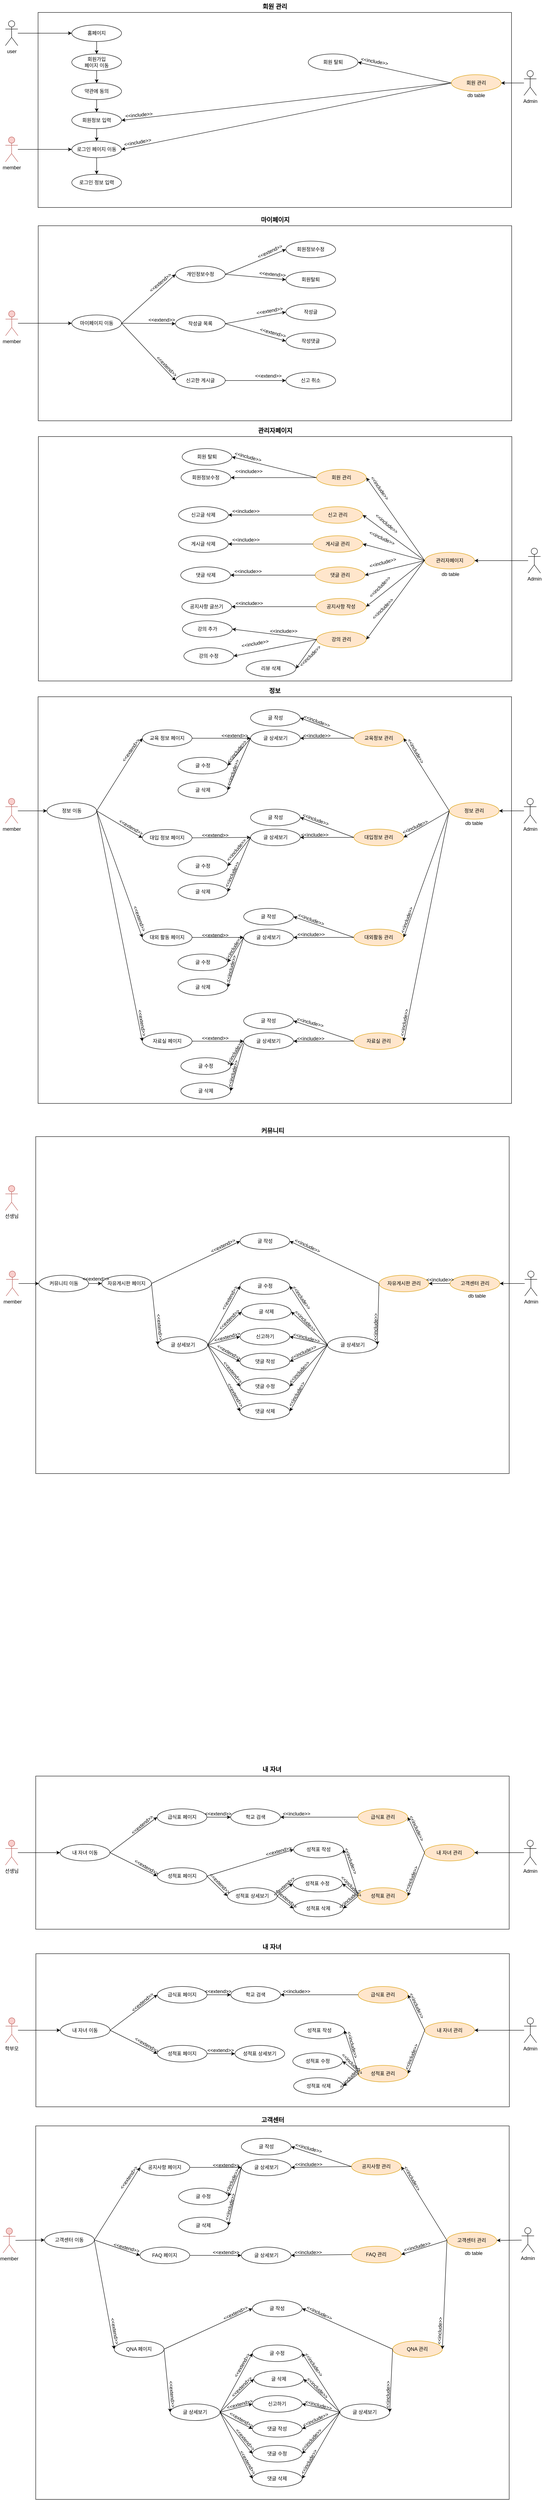<mxfile version="21.6.5" type="device">
  <diagram name="페이지-1" id="04GOfnl27CalBNztCZQJ">
    <mxGraphModel dx="3081" dy="2769" grid="1" gridSize="10" guides="1" tooltips="1" connect="1" arrows="1" fold="1" page="1" pageScale="1" pageWidth="1169" pageHeight="827" math="0" shadow="0">
      <root>
        <mxCell id="0" />
        <mxCell id="1" parent="0" />
        <mxCell id="4_3BqgasOSKK1mC_pjXR-708" value="" style="rounded=0;whiteSpace=wrap;html=1;" parent="1" vertex="1">
          <mxGeometry x="63.14" y="1718" width="1141.25" height="812" as="geometry" />
        </mxCell>
        <mxCell id="4_3BqgasOSKK1mC_pjXR-1" value="" style="rounded=0;whiteSpace=wrap;html=1;" parent="1" vertex="1">
          <mxGeometry x="68.75" y="-991" width="1141.25" height="470" as="geometry" />
        </mxCell>
        <mxCell id="4_3BqgasOSKK1mC_pjXR-2" value="user" style="shape=umlActor;verticalLabelPosition=bottom;verticalAlign=top;html=1;outlineConnect=0;" parent="1" vertex="1">
          <mxGeometry x="-10" y="-971" width="30" height="60" as="geometry" />
        </mxCell>
        <mxCell id="4_3BqgasOSKK1mC_pjXR-4" value="member" style="shape=umlActor;verticalLabelPosition=bottom;verticalAlign=top;html=1;outlineConnect=0;fillColor=#f8cecc;strokeColor=#b85450;" parent="1" vertex="1">
          <mxGeometry x="-10" y="-691" width="30" height="60" as="geometry" />
        </mxCell>
        <mxCell id="4_3BqgasOSKK1mC_pjXR-5" style="edgeStyle=orthogonalEdgeStyle;rounded=0;orthogonalLoop=1;jettySize=auto;html=1;exitX=0.5;exitY=1;exitDx=0;exitDy=0;entryX=0.5;entryY=0;entryDx=0;entryDy=0;" parent="1" source="4_3BqgasOSKK1mC_pjXR-6" target="4_3BqgasOSKK1mC_pjXR-8" edge="1">
          <mxGeometry relative="1" as="geometry" />
        </mxCell>
        <mxCell id="4_3BqgasOSKK1mC_pjXR-6" value="회원가입&lt;br&gt;페이지 이동" style="ellipse;whiteSpace=wrap;html=1;" parent="1" vertex="1">
          <mxGeometry x="150" y="-891" width="120" height="40" as="geometry" />
        </mxCell>
        <mxCell id="4_3BqgasOSKK1mC_pjXR-7" style="edgeStyle=orthogonalEdgeStyle;rounded=0;orthogonalLoop=1;jettySize=auto;html=1;exitX=0.5;exitY=1;exitDx=0;exitDy=0;entryX=0.5;entryY=0;entryDx=0;entryDy=0;" parent="1" source="4_3BqgasOSKK1mC_pjXR-8" target="4_3BqgasOSKK1mC_pjXR-10" edge="1">
          <mxGeometry relative="1" as="geometry" />
        </mxCell>
        <mxCell id="4_3BqgasOSKK1mC_pjXR-8" value="약관에 동의" style="ellipse;whiteSpace=wrap;html=1;" parent="1" vertex="1">
          <mxGeometry x="150" y="-821" width="120" height="40" as="geometry" />
        </mxCell>
        <mxCell id="4_3BqgasOSKK1mC_pjXR-9" style="edgeStyle=orthogonalEdgeStyle;rounded=0;orthogonalLoop=1;jettySize=auto;html=1;entryX=0.5;entryY=0;entryDx=0;entryDy=0;" parent="1" source="4_3BqgasOSKK1mC_pjXR-10" target="4_3BqgasOSKK1mC_pjXR-12" edge="1">
          <mxGeometry relative="1" as="geometry" />
        </mxCell>
        <mxCell id="4_3BqgasOSKK1mC_pjXR-10" value="회원정보 입력" style="ellipse;whiteSpace=wrap;html=1;" parent="1" vertex="1">
          <mxGeometry x="150" y="-751" width="120" height="40" as="geometry" />
        </mxCell>
        <mxCell id="4_3BqgasOSKK1mC_pjXR-11" style="edgeStyle=orthogonalEdgeStyle;rounded=0;orthogonalLoop=1;jettySize=auto;html=1;" parent="1" source="4_3BqgasOSKK1mC_pjXR-12" target="4_3BqgasOSKK1mC_pjXR-13" edge="1">
          <mxGeometry relative="1" as="geometry" />
        </mxCell>
        <mxCell id="4_3BqgasOSKK1mC_pjXR-12" value="로그인 페이지 이동" style="ellipse;whiteSpace=wrap;html=1;" parent="1" vertex="1">
          <mxGeometry x="150" y="-681" width="120" height="40" as="geometry" />
        </mxCell>
        <mxCell id="4_3BqgasOSKK1mC_pjXR-13" value="로그인 정보 입력" style="ellipse;whiteSpace=wrap;html=1;" parent="1" vertex="1">
          <mxGeometry x="150" y="-601" width="120" height="40" as="geometry" />
        </mxCell>
        <mxCell id="4_3BqgasOSKK1mC_pjXR-14" value="" style="endArrow=classic;html=1;rounded=0;entryX=0;entryY=0.5;entryDx=0;entryDy=0;" parent="1" source="4_3BqgasOSKK1mC_pjXR-4" target="4_3BqgasOSKK1mC_pjXR-12" edge="1">
          <mxGeometry width="50" height="50" relative="1" as="geometry">
            <mxPoint x="330" y="-671" as="sourcePoint" />
            <mxPoint x="380" y="-721" as="targetPoint" />
          </mxGeometry>
        </mxCell>
        <mxCell id="4_3BqgasOSKK1mC_pjXR-15" value="" style="endArrow=classic;html=1;rounded=0;entryX=0;entryY=0.5;entryDx=0;entryDy=0;" parent="1" source="4_3BqgasOSKK1mC_pjXR-2" target="4_3BqgasOSKK1mC_pjXR-27" edge="1">
          <mxGeometry width="50" height="50" relative="1" as="geometry">
            <mxPoint x="330" y="-671" as="sourcePoint" />
            <mxPoint x="380" y="-721" as="targetPoint" />
          </mxGeometry>
        </mxCell>
        <mxCell id="4_3BqgasOSKK1mC_pjXR-16" value="Admin" style="shape=umlActor;verticalLabelPosition=bottom;verticalAlign=top;html=1;outlineConnect=0;" parent="1" vertex="1">
          <mxGeometry x="1240" y="-851" width="30" height="60" as="geometry" />
        </mxCell>
        <mxCell id="4_3BqgasOSKK1mC_pjXR-17" value="회원 관리" style="ellipse;whiteSpace=wrap;html=1;fillColor=#ffe6cc;strokeColor=#d79b00;" parent="1" vertex="1">
          <mxGeometry x="1065" y="-841" width="120" height="40" as="geometry" />
        </mxCell>
        <mxCell id="4_3BqgasOSKK1mC_pjXR-18" value="" style="endArrow=classic;html=1;rounded=0;entryX=1;entryY=0.5;entryDx=0;entryDy=0;exitX=0;exitY=0.5;exitDx=0;exitDy=0;" parent="1" source="4_3BqgasOSKK1mC_pjXR-17" target="4_3BqgasOSKK1mC_pjXR-12" edge="1">
          <mxGeometry width="50" height="50" relative="1" as="geometry">
            <mxPoint x="700" y="-761" as="sourcePoint" />
            <mxPoint x="750" y="-811" as="targetPoint" />
          </mxGeometry>
        </mxCell>
        <mxCell id="4_3BqgasOSKK1mC_pjXR-19" value="" style="endArrow=classic;html=1;rounded=0;entryX=1;entryY=0.5;entryDx=0;entryDy=0;exitX=0;exitY=0.5;exitDx=0;exitDy=0;" parent="1" source="4_3BqgasOSKK1mC_pjXR-17" target="4_3BqgasOSKK1mC_pjXR-10" edge="1">
          <mxGeometry width="50" height="50" relative="1" as="geometry">
            <mxPoint x="700" y="-761" as="sourcePoint" />
            <mxPoint x="750" y="-811" as="targetPoint" />
          </mxGeometry>
        </mxCell>
        <mxCell id="4_3BqgasOSKK1mC_pjXR-20" value="db table" style="text;html=1;strokeColor=none;fillColor=none;align=center;verticalAlign=middle;whiteSpace=wrap;rounded=0;" parent="1" vertex="1">
          <mxGeometry x="1095" y="-806" width="60" height="30" as="geometry" />
        </mxCell>
        <mxCell id="4_3BqgasOSKK1mC_pjXR-21" value="" style="endArrow=classic;html=1;rounded=0;entryX=1;entryY=0.5;entryDx=0;entryDy=0;" parent="1" source="4_3BqgasOSKK1mC_pjXR-16" target="4_3BqgasOSKK1mC_pjXR-17" edge="1">
          <mxGeometry width="50" height="50" relative="1" as="geometry">
            <mxPoint x="450" y="-661" as="sourcePoint" />
            <mxPoint x="500" y="-711" as="targetPoint" />
          </mxGeometry>
        </mxCell>
        <mxCell id="4_3BqgasOSKK1mC_pjXR-25" value="&amp;lt;&amp;lt;include&amp;gt;&amp;gt;" style="text;html=1;strokeColor=none;fillColor=none;align=center;verticalAlign=middle;whiteSpace=wrap;rounded=0;rotation=-5;" parent="1" vertex="1">
          <mxGeometry x="282.38" y="-759" width="60" height="30" as="geometry" />
        </mxCell>
        <mxCell id="4_3BqgasOSKK1mC_pjXR-26" value="&amp;lt;&amp;lt;include&amp;gt;&amp;gt;" style="text;html=1;strokeColor=none;fillColor=none;align=center;verticalAlign=middle;whiteSpace=wrap;rounded=0;rotation=-10;" parent="1" vertex="1">
          <mxGeometry x="279" y="-693" width="60" height="30" as="geometry" />
        </mxCell>
        <mxCell id="4_3BqgasOSKK1mC_pjXR-27" value="홈페이지" style="ellipse;whiteSpace=wrap;html=1;" parent="1" vertex="1">
          <mxGeometry x="150" y="-961" width="120" height="40" as="geometry" />
        </mxCell>
        <mxCell id="4_3BqgasOSKK1mC_pjXR-28" style="edgeStyle=orthogonalEdgeStyle;rounded=0;orthogonalLoop=1;jettySize=auto;html=1;exitX=0.5;exitY=1;exitDx=0;exitDy=0;" parent="1" source="4_3BqgasOSKK1mC_pjXR-27" edge="1">
          <mxGeometry relative="1" as="geometry">
            <mxPoint x="220" y="-841" as="sourcePoint" />
            <mxPoint x="210" y="-891" as="targetPoint" />
          </mxGeometry>
        </mxCell>
        <mxCell id="4_3BqgasOSKK1mC_pjXR-58" value="회원 탈퇴" style="ellipse;whiteSpace=wrap;html=1;" parent="1" vertex="1">
          <mxGeometry x="720" y="-891" width="120" height="40" as="geometry" />
        </mxCell>
        <mxCell id="4_3BqgasOSKK1mC_pjXR-59" value="" style="endArrow=classic;html=1;rounded=0;entryX=1;entryY=0.5;entryDx=0;entryDy=0;exitX=0;exitY=0.5;exitDx=0;exitDy=0;" parent="1" source="4_3BqgasOSKK1mC_pjXR-17" target="4_3BqgasOSKK1mC_pjXR-58" edge="1">
          <mxGeometry width="50" height="50" relative="1" as="geometry">
            <mxPoint x="840" y="-821" as="sourcePoint" />
            <mxPoint x="937.5" y="-961" as="targetPoint" />
          </mxGeometry>
        </mxCell>
        <mxCell id="4_3BqgasOSKK1mC_pjXR-117" value="&lt;span style=&quot;font-size: 15px;&quot;&gt;회원 관리&lt;/span&gt;" style="text;html=1;align=center;verticalAlign=middle;resizable=0;points=[];autosize=1;strokeColor=none;fillColor=none;fontSize=14;fontStyle=1" parent="1" vertex="1">
          <mxGeometry x="594.38" y="-1021" width="90" height="30" as="geometry" />
        </mxCell>
        <mxCell id="4_3BqgasOSKK1mC_pjXR-157" value="&lt;span style=&quot;font-size: 15px;&quot;&gt;커뮤니티&lt;br&gt;&lt;/span&gt;" style="text;html=1;align=center;verticalAlign=middle;resizable=0;points=[];autosize=1;strokeColor=none;fillColor=none;fontSize=14;fontStyle=1" parent="1" vertex="1">
          <mxGeometry x="593.76" y="1688" width="80" height="30" as="geometry" />
        </mxCell>
        <mxCell id="4_3BqgasOSKK1mC_pjXR-272" value="" style="rounded=0;whiteSpace=wrap;html=1;" parent="1" vertex="1">
          <mxGeometry x="68.75" y="658" width="1141.25" height="980" as="geometry" />
        </mxCell>
        <mxCell id="4_3BqgasOSKK1mC_pjXR-273" value="정보 이동" style="ellipse;whiteSpace=wrap;html=1;" parent="1" vertex="1">
          <mxGeometry x="90" y="913" width="120" height="40" as="geometry" />
        </mxCell>
        <mxCell id="4_3BqgasOSKK1mC_pjXR-274" value="교육 정보 페이지" style="ellipse;whiteSpace=wrap;html=1;" parent="1" vertex="1">
          <mxGeometry x="320" y="738" width="120" height="40" as="geometry" />
        </mxCell>
        <mxCell id="4_3BqgasOSKK1mC_pjXR-275" value="글 작성" style="ellipse;whiteSpace=wrap;html=1;" parent="1" vertex="1">
          <mxGeometry x="580.88" y="689" width="120" height="40" as="geometry" />
        </mxCell>
        <mxCell id="4_3BqgasOSKK1mC_pjXR-276" value="" style="endArrow=classic;html=1;rounded=0;entryX=0;entryY=0.5;entryDx=0;entryDy=0;exitX=1;exitY=0.5;exitDx=0;exitDy=0;" parent="1" source="4_3BqgasOSKK1mC_pjXR-273" target="4_3BqgasOSKK1mC_pjXR-274" edge="1">
          <mxGeometry width="50" height="50" relative="1" as="geometry">
            <mxPoint x="374.38" y="793" as="sourcePoint" />
            <mxPoint x="764.38" y="743" as="targetPoint" />
          </mxGeometry>
        </mxCell>
        <mxCell id="4_3BqgasOSKK1mC_pjXR-277" value="&amp;lt;&amp;lt;include&amp;gt;&amp;gt;" style="text;html=1;strokeColor=none;fillColor=none;align=center;verticalAlign=middle;whiteSpace=wrap;rounded=0;rotation=60;" parent="1" vertex="1">
          <mxGeometry x="948.75" y="774" width="60" height="30" as="geometry" />
        </mxCell>
        <mxCell id="4_3BqgasOSKK1mC_pjXR-278" value="글 상세보기" style="ellipse;whiteSpace=wrap;html=1;" parent="1" vertex="1">
          <mxGeometry x="580.88" y="738" width="120" height="40" as="geometry" />
        </mxCell>
        <mxCell id="4_3BqgasOSKK1mC_pjXR-279" value="글 수정" style="ellipse;whiteSpace=wrap;html=1;" parent="1" vertex="1">
          <mxGeometry x="406" y="804" width="120" height="40" as="geometry" />
        </mxCell>
        <mxCell id="4_3BqgasOSKK1mC_pjXR-280" value="" style="endArrow=classic;html=1;rounded=0;exitX=1;exitY=0.5;exitDx=0;exitDy=0;entryX=0;entryY=0.5;entryDx=0;entryDy=0;" parent="1" source="4_3BqgasOSKK1mC_pjXR-274" target="4_3BqgasOSKK1mC_pjXR-278" edge="1">
          <mxGeometry width="50" height="50" relative="1" as="geometry">
            <mxPoint x="462.38" y="733" as="sourcePoint" />
            <mxPoint x="504.38" y="718" as="targetPoint" />
          </mxGeometry>
        </mxCell>
        <mxCell id="4_3BqgasOSKK1mC_pjXR-281" value="&amp;lt;&amp;lt;extend&amp;gt;&amp;gt;" style="text;html=1;strokeColor=none;fillColor=none;align=center;verticalAlign=middle;whiteSpace=wrap;rounded=0;rotation=-55;" parent="1" vertex="1">
          <mxGeometry x="263" y="772" width="60" height="30" as="geometry" />
        </mxCell>
        <mxCell id="4_3BqgasOSKK1mC_pjXR-282" value="" style="endArrow=classic;html=1;rounded=0;exitX=0;exitY=0.5;exitDx=0;exitDy=0;entryX=1;entryY=0.5;entryDx=0;entryDy=0;" parent="1" source="4_3BqgasOSKK1mC_pjXR-287" target="4_3BqgasOSKK1mC_pjXR-385" edge="1">
          <mxGeometry width="50" height="50" relative="1" as="geometry">
            <mxPoint x="794.38" y="783" as="sourcePoint" />
            <mxPoint x="604.38" y="673" as="targetPoint" />
          </mxGeometry>
        </mxCell>
        <mxCell id="4_3BqgasOSKK1mC_pjXR-287" value="정보 관리" style="ellipse;whiteSpace=wrap;html=1;fillColor=#ffe6cc;strokeColor=#d79b00;" parent="1" vertex="1">
          <mxGeometry x="1060" y="913" width="120" height="40" as="geometry" />
        </mxCell>
        <mxCell id="4_3BqgasOSKK1mC_pjXR-288" value="db table" style="text;html=1;strokeColor=none;fillColor=none;align=center;verticalAlign=middle;whiteSpace=wrap;rounded=0;" parent="1" vertex="1">
          <mxGeometry x="1090" y="948" width="60" height="30" as="geometry" />
        </mxCell>
        <mxCell id="4_3BqgasOSKK1mC_pjXR-289" value="대입 정보 페이지" style="ellipse;whiteSpace=wrap;html=1;" parent="1" vertex="1">
          <mxGeometry x="320" y="978" width="120" height="40" as="geometry" />
        </mxCell>
        <mxCell id="4_3BqgasOSKK1mC_pjXR-290" value="" style="endArrow=classic;html=1;rounded=0;entryX=0;entryY=0.5;entryDx=0;entryDy=0;exitX=1;exitY=0.5;exitDx=0;exitDy=0;" parent="1" source="4_3BqgasOSKK1mC_pjXR-273" target="4_3BqgasOSKK1mC_pjXR-289" edge="1">
          <mxGeometry width="50" height="50" relative="1" as="geometry">
            <mxPoint x="264.13" y="803" as="sourcePoint" />
            <mxPoint x="342.13" y="733" as="targetPoint" />
          </mxGeometry>
        </mxCell>
        <mxCell id="4_3BqgasOSKK1mC_pjXR-291" value="&amp;lt;&amp;lt;extend&amp;gt;&amp;gt;" style="text;html=1;strokeColor=none;fillColor=none;align=center;verticalAlign=middle;whiteSpace=wrap;rounded=0;rotation=30;" parent="1" vertex="1">
          <mxGeometry x="263.13" y="958" width="60" height="30" as="geometry" />
        </mxCell>
        <mxCell id="4_3BqgasOSKK1mC_pjXR-292" value="대외 활동 페이지" style="ellipse;whiteSpace=wrap;html=1;" parent="1" vertex="1">
          <mxGeometry x="320" y="1218" width="120" height="40" as="geometry" />
        </mxCell>
        <mxCell id="4_3BqgasOSKK1mC_pjXR-293" value="" style="endArrow=classic;html=1;rounded=0;entryX=0;entryY=0.5;entryDx=0;entryDy=0;exitX=1;exitY=0.5;exitDx=0;exitDy=0;" parent="1" source="4_3BqgasOSKK1mC_pjXR-273" target="4_3BqgasOSKK1mC_pjXR-292" edge="1">
          <mxGeometry width="50" height="50" relative="1" as="geometry">
            <mxPoint x="258.13" y="938" as="sourcePoint" />
            <mxPoint x="342.13" y="863" as="targetPoint" />
          </mxGeometry>
        </mxCell>
        <mxCell id="4_3BqgasOSKK1mC_pjXR-294" value="&amp;lt;&amp;lt;extend&amp;gt;&amp;gt;" style="text;html=1;strokeColor=none;fillColor=none;align=center;verticalAlign=middle;whiteSpace=wrap;rounded=0;rotation=70;" parent="1" vertex="1">
          <mxGeometry x="283" y="1178" width="60" height="30" as="geometry" />
        </mxCell>
        <mxCell id="4_3BqgasOSKK1mC_pjXR-297" value="글 삭제" style="ellipse;whiteSpace=wrap;html=1;" parent="1" vertex="1">
          <mxGeometry x="406" y="863" width="120" height="40" as="geometry" />
        </mxCell>
        <mxCell id="4_3BqgasOSKK1mC_pjXR-303" value="&amp;lt;&amp;lt;extend&amp;gt;&amp;gt;" style="text;html=1;strokeColor=none;fillColor=none;align=center;verticalAlign=middle;whiteSpace=wrap;rounded=0;rotation=0;" parent="1" vertex="1">
          <mxGeometry x="513.38" y="737" width="60" height="30" as="geometry" />
        </mxCell>
        <mxCell id="4_3BqgasOSKK1mC_pjXR-310" value="&lt;span style=&quot;font-size: 15px;&quot;&gt;정보&lt;/span&gt;" style="text;html=1;align=center;verticalAlign=middle;resizable=0;points=[];autosize=1;strokeColor=none;fillColor=none;fontSize=14;fontStyle=1" parent="1" vertex="1">
          <mxGeometry x="614.38" y="628" width="50" height="30" as="geometry" />
        </mxCell>
        <mxCell id="4_3BqgasOSKK1mC_pjXR-340" value="Admin" style="shape=umlActor;verticalLabelPosition=bottom;verticalAlign=top;html=1;outlineConnect=0;" parent="1" vertex="1">
          <mxGeometry x="1240" y="903" width="30" height="60" as="geometry" />
        </mxCell>
        <mxCell id="4_3BqgasOSKK1mC_pjXR-341" value="" style="endArrow=classic;html=1;rounded=0;entryX=1;entryY=0.5;entryDx=0;entryDy=0;" parent="1" source="4_3BqgasOSKK1mC_pjXR-340" target="4_3BqgasOSKK1mC_pjXR-287" edge="1">
          <mxGeometry width="50" height="50" relative="1" as="geometry">
            <mxPoint x="1130" y="859" as="sourcePoint" />
            <mxPoint x="980" y="859" as="targetPoint" />
          </mxGeometry>
        </mxCell>
        <mxCell id="4_3BqgasOSKK1mC_pjXR-342" value="member" style="shape=umlActor;verticalLabelPosition=bottom;verticalAlign=top;html=1;outlineConnect=0;fillColor=#f8cecc;strokeColor=#b85450;" parent="1" vertex="1">
          <mxGeometry x="-10" y="903" width="30" height="60" as="geometry" />
        </mxCell>
        <mxCell id="4_3BqgasOSKK1mC_pjXR-343" value="" style="endArrow=classic;html=1;rounded=0;entryX=0;entryY=0.5;entryDx=0;entryDy=0;" parent="1" source="4_3BqgasOSKK1mC_pjXR-342" target="4_3BqgasOSKK1mC_pjXR-273" edge="1">
          <mxGeometry width="50" height="50" relative="1" as="geometry">
            <mxPoint x="-50" y="757.5" as="sourcePoint" />
            <mxPoint x="170" y="757.5" as="targetPoint" />
          </mxGeometry>
        </mxCell>
        <mxCell id="4_3BqgasOSKK1mC_pjXR-349" value="자료실 페이지" style="ellipse;whiteSpace=wrap;html=1;" parent="1" vertex="1">
          <mxGeometry x="320" y="1468" width="120" height="40" as="geometry" />
        </mxCell>
        <mxCell id="4_3BqgasOSKK1mC_pjXR-350" value="글 상세보기" style="ellipse;whiteSpace=wrap;html=1;" parent="1" vertex="1">
          <mxGeometry x="580.88" y="977" width="120" height="40" as="geometry" />
        </mxCell>
        <mxCell id="4_3BqgasOSKK1mC_pjXR-352" value="글 작성" style="ellipse;whiteSpace=wrap;html=1;" parent="1" vertex="1">
          <mxGeometry x="580.88" y="929" width="120" height="40" as="geometry" />
        </mxCell>
        <mxCell id="4_3BqgasOSKK1mC_pjXR-353" value="글 수정" style="ellipse;whiteSpace=wrap;html=1;" parent="1" vertex="1">
          <mxGeometry x="406" y="1042" width="120" height="48" as="geometry" />
        </mxCell>
        <mxCell id="4_3BqgasOSKK1mC_pjXR-354" value="글 삭제" style="ellipse;whiteSpace=wrap;html=1;" parent="1" vertex="1">
          <mxGeometry x="406" y="1108" width="120" height="40" as="geometry" />
        </mxCell>
        <mxCell id="4_3BqgasOSKK1mC_pjXR-355" value="글 작성" style="ellipse;whiteSpace=wrap;html=1;" parent="1" vertex="1">
          <mxGeometry x="564.38" y="1168" width="120" height="40" as="geometry" />
        </mxCell>
        <mxCell id="4_3BqgasOSKK1mC_pjXR-356" value="글 상세보기" style="ellipse;whiteSpace=wrap;html=1;" parent="1" vertex="1">
          <mxGeometry x="564.38" y="1218" width="120" height="40" as="geometry" />
        </mxCell>
        <mxCell id="4_3BqgasOSKK1mC_pjXR-357" value="글 수정" style="ellipse;whiteSpace=wrap;html=1;" parent="1" vertex="1">
          <mxGeometry x="406" y="1278" width="120" height="40" as="geometry" />
        </mxCell>
        <mxCell id="4_3BqgasOSKK1mC_pjXR-358" value="글 삭제" style="ellipse;whiteSpace=wrap;html=1;" parent="1" vertex="1">
          <mxGeometry x="406" y="1338" width="120" height="40" as="geometry" />
        </mxCell>
        <mxCell id="4_3BqgasOSKK1mC_pjXR-359" value="글 작성" style="ellipse;whiteSpace=wrap;html=1;" parent="1" vertex="1">
          <mxGeometry x="564.38" y="1419" width="120" height="40" as="geometry" />
        </mxCell>
        <mxCell id="4_3BqgasOSKK1mC_pjXR-360" value="글 상세보기" style="ellipse;whiteSpace=wrap;html=1;" parent="1" vertex="1">
          <mxGeometry x="564.38" y="1468" width="120" height="40" as="geometry" />
        </mxCell>
        <mxCell id="4_3BqgasOSKK1mC_pjXR-361" value="글 수정" style="ellipse;whiteSpace=wrap;html=1;" parent="1" vertex="1">
          <mxGeometry x="413" y="1528" width="120" height="40" as="geometry" />
        </mxCell>
        <mxCell id="4_3BqgasOSKK1mC_pjXR-362" value="글 삭제" style="ellipse;whiteSpace=wrap;html=1;" parent="1" vertex="1">
          <mxGeometry x="413" y="1588" width="120" height="40" as="geometry" />
        </mxCell>
        <mxCell id="4_3BqgasOSKK1mC_pjXR-363" value="" style="endArrow=classic;html=1;rounded=0;entryX=0;entryY=0.5;entryDx=0;entryDy=0;exitX=1;exitY=0.5;exitDx=0;exitDy=0;" parent="1" source="4_3BqgasOSKK1mC_pjXR-273" target="4_3BqgasOSKK1mC_pjXR-349" edge="1">
          <mxGeometry width="50" height="50" relative="1" as="geometry">
            <mxPoint x="199" y="958" as="sourcePoint" />
            <mxPoint x="309" y="1263" as="targetPoint" />
          </mxGeometry>
        </mxCell>
        <mxCell id="4_3BqgasOSKK1mC_pjXR-364" value="&amp;lt;&amp;lt;extend&amp;gt;&amp;gt;" style="text;html=1;strokeColor=none;fillColor=none;align=center;verticalAlign=middle;whiteSpace=wrap;rounded=0;rotation=80;" parent="1" vertex="1">
          <mxGeometry x="289" y="1429" width="60" height="30" as="geometry" />
        </mxCell>
        <mxCell id="4_3BqgasOSKK1mC_pjXR-365" value="" style="endArrow=classic;html=1;rounded=0;exitX=1;exitY=0.5;exitDx=0;exitDy=0;entryX=0;entryY=0.5;entryDx=0;entryDy=0;" parent="1" source="4_3BqgasOSKK1mC_pjXR-289" target="4_3BqgasOSKK1mC_pjXR-350" edge="1">
          <mxGeometry width="50" height="50" relative="1" as="geometry">
            <mxPoint x="415" y="953" as="sourcePoint" />
            <mxPoint x="539" y="953" as="targetPoint" />
          </mxGeometry>
        </mxCell>
        <mxCell id="4_3BqgasOSKK1mC_pjXR-366" value="&amp;lt;&amp;lt;extend&amp;gt;&amp;gt;" style="text;html=1;strokeColor=none;fillColor=none;align=center;verticalAlign=middle;whiteSpace=wrap;rounded=0;rotation=0;" parent="1" vertex="1">
          <mxGeometry x="466" y="977" width="60" height="30" as="geometry" />
        </mxCell>
        <mxCell id="4_3BqgasOSKK1mC_pjXR-367" value="" style="endArrow=classic;html=1;rounded=0;exitX=1;exitY=0.5;exitDx=0;exitDy=0;entryX=0;entryY=0.5;entryDx=0;entryDy=0;" parent="1" source="4_3BqgasOSKK1mC_pjXR-292" target="4_3BqgasOSKK1mC_pjXR-356" edge="1">
          <mxGeometry width="50" height="50" relative="1" as="geometry">
            <mxPoint x="410" y="1178" as="sourcePoint" />
            <mxPoint x="534" y="1178" as="targetPoint" />
          </mxGeometry>
        </mxCell>
        <mxCell id="4_3BqgasOSKK1mC_pjXR-368" value="&amp;lt;&amp;lt;extend&amp;gt;&amp;gt;" style="text;html=1;strokeColor=none;fillColor=none;align=center;verticalAlign=middle;whiteSpace=wrap;rounded=0;rotation=0;" parent="1" vertex="1">
          <mxGeometry x="466.38" y="1218" width="60" height="30" as="geometry" />
        </mxCell>
        <mxCell id="4_3BqgasOSKK1mC_pjXR-369" value="" style="endArrow=classic;html=1;rounded=0;exitX=1;exitY=0.5;exitDx=0;exitDy=0;entryX=0;entryY=0.5;entryDx=0;entryDy=0;" parent="1" source="4_3BqgasOSKK1mC_pjXR-349" target="4_3BqgasOSKK1mC_pjXR-360" edge="1">
          <mxGeometry width="50" height="50" relative="1" as="geometry">
            <mxPoint x="416" y="1438" as="sourcePoint" />
            <mxPoint x="540" y="1440" as="targetPoint" />
          </mxGeometry>
        </mxCell>
        <mxCell id="4_3BqgasOSKK1mC_pjXR-370" value="&amp;lt;&amp;lt;extend&amp;gt;&amp;gt;" style="text;html=1;strokeColor=none;fillColor=none;align=center;verticalAlign=middle;whiteSpace=wrap;rounded=0;rotation=0;" parent="1" vertex="1">
          <mxGeometry x="466.38" y="1466" width="60" height="30" as="geometry" />
        </mxCell>
        <mxCell id="4_3BqgasOSKK1mC_pjXR-385" value="교육정보 관리" style="ellipse;whiteSpace=wrap;html=1;fillColor=#ffe6cc;strokeColor=#d79b00;" parent="1" vertex="1">
          <mxGeometry x="830" y="738" width="120" height="40" as="geometry" />
        </mxCell>
        <mxCell id="4_3BqgasOSKK1mC_pjXR-386" value="대입정보 관리" style="ellipse;whiteSpace=wrap;html=1;fillColor=#ffe6cc;strokeColor=#d79b00;" parent="1" vertex="1">
          <mxGeometry x="830" y="977" width="120" height="40" as="geometry" />
        </mxCell>
        <mxCell id="4_3BqgasOSKK1mC_pjXR-387" value="대외활동 관리" style="ellipse;whiteSpace=wrap;html=1;fillColor=#ffe6cc;strokeColor=#d79b00;" parent="1" vertex="1">
          <mxGeometry x="830" y="1218" width="120" height="40" as="geometry" />
        </mxCell>
        <mxCell id="4_3BqgasOSKK1mC_pjXR-388" value="자료실 관리" style="ellipse;whiteSpace=wrap;html=1;fillColor=#ffe6cc;strokeColor=#d79b00;" parent="1" vertex="1">
          <mxGeometry x="830" y="1468" width="120" height="40" as="geometry" />
        </mxCell>
        <mxCell id="4_3BqgasOSKK1mC_pjXR-389" value="" style="endArrow=classic;html=1;rounded=0;exitX=0;exitY=0.5;exitDx=0;exitDy=0;entryX=1;entryY=0.5;entryDx=0;entryDy=0;" parent="1" source="4_3BqgasOSKK1mC_pjXR-287" target="4_3BqgasOSKK1mC_pjXR-386" edge="1">
          <mxGeometry width="50" height="50" relative="1" as="geometry">
            <mxPoint x="1070" y="943" as="sourcePoint" />
            <mxPoint x="999" y="768" as="targetPoint" />
          </mxGeometry>
        </mxCell>
        <mxCell id="4_3BqgasOSKK1mC_pjXR-390" value="" style="endArrow=classic;html=1;rounded=0;exitX=0;exitY=0.5;exitDx=0;exitDy=0;entryX=1;entryY=0.5;entryDx=0;entryDy=0;" parent="1" source="4_3BqgasOSKK1mC_pjXR-287" target="4_3BqgasOSKK1mC_pjXR-387" edge="1">
          <mxGeometry width="50" height="50" relative="1" as="geometry">
            <mxPoint x="1081" y="1030" as="sourcePoint" />
            <mxPoint x="1010" y="1097" as="targetPoint" />
          </mxGeometry>
        </mxCell>
        <mxCell id="4_3BqgasOSKK1mC_pjXR-391" value="" style="endArrow=classic;html=1;rounded=0;exitX=0;exitY=0.5;exitDx=0;exitDy=0;entryX=1;entryY=0.5;entryDx=0;entryDy=0;" parent="1" source="4_3BqgasOSKK1mC_pjXR-287" target="4_3BqgasOSKK1mC_pjXR-388" edge="1">
          <mxGeometry width="50" height="50" relative="1" as="geometry">
            <mxPoint x="1075" y="1068" as="sourcePoint" />
            <mxPoint x="1010" y="1373" as="targetPoint" />
          </mxGeometry>
        </mxCell>
        <mxCell id="4_3BqgasOSKK1mC_pjXR-392" value="&amp;lt;&amp;lt;include&amp;gt;&amp;gt;" style="text;html=1;strokeColor=none;fillColor=none;align=center;verticalAlign=middle;whiteSpace=wrap;rounded=0;rotation=-25;" parent="1" vertex="1">
          <mxGeometry x="947.75" y="957" width="60" height="30" as="geometry" />
        </mxCell>
        <mxCell id="4_3BqgasOSKK1mC_pjXR-393" value="&amp;lt;&amp;lt;include&amp;gt;&amp;gt;" style="text;html=1;strokeColor=none;fillColor=none;align=center;verticalAlign=middle;whiteSpace=wrap;rounded=0;rotation=-70;" parent="1" vertex="1">
          <mxGeometry x="928" y="1181" width="60" height="30" as="geometry" />
        </mxCell>
        <mxCell id="4_3BqgasOSKK1mC_pjXR-394" value="&amp;lt;&amp;lt;include&amp;gt;&amp;gt;" style="text;html=1;strokeColor=none;fillColor=none;align=center;verticalAlign=middle;whiteSpace=wrap;rounded=0;rotation=-80;" parent="1" vertex="1">
          <mxGeometry x="922" y="1428" width="60" height="30" as="geometry" />
        </mxCell>
        <mxCell id="4_3BqgasOSKK1mC_pjXR-395" value="" style="endArrow=classic;html=1;rounded=0;exitX=0;exitY=0.5;exitDx=0;exitDy=0;entryX=1;entryY=0.5;entryDx=0;entryDy=0;" parent="1" source="4_3BqgasOSKK1mC_pjXR-385" target="4_3BqgasOSKK1mC_pjXR-275" edge="1">
          <mxGeometry width="50" height="50" relative="1" as="geometry">
            <mxPoint x="1070" y="943" as="sourcePoint" />
            <mxPoint x="960" y="768" as="targetPoint" />
          </mxGeometry>
        </mxCell>
        <mxCell id="4_3BqgasOSKK1mC_pjXR-396" value="" style="endArrow=classic;html=1;rounded=0;exitX=0;exitY=0.5;exitDx=0;exitDy=0;entryX=1;entryY=0.5;entryDx=0;entryDy=0;" parent="1" source="4_3BqgasOSKK1mC_pjXR-385" target="4_3BqgasOSKK1mC_pjXR-278" edge="1">
          <mxGeometry width="50" height="50" relative="1" as="geometry">
            <mxPoint x="866" y="854" as="sourcePoint" />
            <mxPoint x="720" y="804" as="targetPoint" />
          </mxGeometry>
        </mxCell>
        <mxCell id="4_3BqgasOSKK1mC_pjXR-397" value="" style="endArrow=classic;html=1;rounded=0;exitX=0;exitY=0.5;exitDx=0;exitDy=0;entryX=1;entryY=0.5;entryDx=0;entryDy=0;" parent="1" source="4_3BqgasOSKK1mC_pjXR-278" target="4_3BqgasOSKK1mC_pjXR-279" edge="1">
          <mxGeometry width="50" height="50" relative="1" as="geometry">
            <mxPoint x="859" y="858" as="sourcePoint" />
            <mxPoint x="713" y="858" as="targetPoint" />
          </mxGeometry>
        </mxCell>
        <mxCell id="4_3BqgasOSKK1mC_pjXR-398" value="" style="endArrow=classic;html=1;rounded=0;exitX=0;exitY=0.5;exitDx=0;exitDy=0;entryX=1;entryY=0.5;entryDx=0;entryDy=0;" parent="1" source="4_3BqgasOSKK1mC_pjXR-278" target="4_3BqgasOSKK1mC_pjXR-297" edge="1">
          <mxGeometry width="50" height="50" relative="1" as="geometry">
            <mxPoint x="864" y="838" as="sourcePoint" />
            <mxPoint x="718" y="838" as="targetPoint" />
          </mxGeometry>
        </mxCell>
        <mxCell id="4_3BqgasOSKK1mC_pjXR-399" value="" style="endArrow=classic;html=1;rounded=0;exitX=0;exitY=0.5;exitDx=0;exitDy=0;entryX=1;entryY=0.5;entryDx=0;entryDy=0;" parent="1" source="4_3BqgasOSKK1mC_pjXR-386" target="4_3BqgasOSKK1mC_pjXR-352" edge="1">
          <mxGeometry width="50" height="50" relative="1" as="geometry">
            <mxPoint x="860" y="788" as="sourcePoint" />
            <mxPoint x="714" y="788" as="targetPoint" />
          </mxGeometry>
        </mxCell>
        <mxCell id="4_3BqgasOSKK1mC_pjXR-400" value="" style="endArrow=classic;html=1;rounded=0;exitX=0;exitY=0.5;exitDx=0;exitDy=0;entryX=1;entryY=0.5;entryDx=0;entryDy=0;" parent="1" source="4_3BqgasOSKK1mC_pjXR-386" target="4_3BqgasOSKK1mC_pjXR-350" edge="1">
          <mxGeometry width="50" height="50" relative="1" as="geometry">
            <mxPoint x="840" y="1007" as="sourcePoint" />
            <mxPoint x="694" y="958" as="targetPoint" />
          </mxGeometry>
        </mxCell>
        <mxCell id="4_3BqgasOSKK1mC_pjXR-401" value="" style="endArrow=classic;html=1;rounded=0;exitX=0;exitY=0.5;exitDx=0;exitDy=0;entryX=1;entryY=0.5;entryDx=0;entryDy=0;" parent="1" source="4_3BqgasOSKK1mC_pjXR-350" target="4_3BqgasOSKK1mC_pjXR-353" edge="1">
          <mxGeometry width="50" height="50" relative="1" as="geometry">
            <mxPoint x="850" y="1017" as="sourcePoint" />
            <mxPoint x="704" y="968" as="targetPoint" />
          </mxGeometry>
        </mxCell>
        <mxCell id="4_3BqgasOSKK1mC_pjXR-402" value="" style="endArrow=classic;html=1;rounded=0;exitX=0;exitY=0.5;exitDx=0;exitDy=0;entryX=1;entryY=0.5;entryDx=0;entryDy=0;" parent="1" source="4_3BqgasOSKK1mC_pjXR-350" target="4_3BqgasOSKK1mC_pjXR-354" edge="1">
          <mxGeometry width="50" height="50" relative="1" as="geometry">
            <mxPoint x="860" y="1027" as="sourcePoint" />
            <mxPoint x="714" y="978" as="targetPoint" />
          </mxGeometry>
        </mxCell>
        <mxCell id="4_3BqgasOSKK1mC_pjXR-403" value="" style="endArrow=classic;html=1;rounded=0;exitX=0;exitY=0.5;exitDx=0;exitDy=0;entryX=1;entryY=0.5;entryDx=0;entryDy=0;" parent="1" source="4_3BqgasOSKK1mC_pjXR-387" target="4_3BqgasOSKK1mC_pjXR-355" edge="1">
          <mxGeometry width="50" height="50" relative="1" as="geometry">
            <mxPoint x="870" y="1037" as="sourcePoint" />
            <mxPoint x="724" y="988" as="targetPoint" />
          </mxGeometry>
        </mxCell>
        <mxCell id="4_3BqgasOSKK1mC_pjXR-404" value="" style="endArrow=classic;html=1;rounded=0;exitX=0;exitY=0.5;exitDx=0;exitDy=0;entryX=1;entryY=0.5;entryDx=0;entryDy=0;" parent="1" source="4_3BqgasOSKK1mC_pjXR-387" target="4_3BqgasOSKK1mC_pjXR-356" edge="1">
          <mxGeometry width="50" height="50" relative="1" as="geometry">
            <mxPoint x="880" y="1047" as="sourcePoint" />
            <mxPoint x="734" y="998" as="targetPoint" />
          </mxGeometry>
        </mxCell>
        <mxCell id="4_3BqgasOSKK1mC_pjXR-405" value="" style="endArrow=classic;html=1;rounded=0;exitX=0;exitY=0.5;exitDx=0;exitDy=0;entryX=1;entryY=0.5;entryDx=0;entryDy=0;fontStyle=1" parent="1" source="4_3BqgasOSKK1mC_pjXR-356" target="4_3BqgasOSKK1mC_pjXR-357" edge="1">
          <mxGeometry width="50" height="50" relative="1" as="geometry">
            <mxPoint x="890" y="1057" as="sourcePoint" />
            <mxPoint x="744" y="1008" as="targetPoint" />
          </mxGeometry>
        </mxCell>
        <mxCell id="4_3BqgasOSKK1mC_pjXR-406" value="" style="endArrow=classic;html=1;rounded=0;exitX=0;exitY=0.5;exitDx=0;exitDy=0;entryX=1;entryY=0.5;entryDx=0;entryDy=0;" parent="1" source="4_3BqgasOSKK1mC_pjXR-356" target="4_3BqgasOSKK1mC_pjXR-358" edge="1">
          <mxGeometry width="50" height="50" relative="1" as="geometry">
            <mxPoint x="900" y="1067" as="sourcePoint" />
            <mxPoint x="754" y="1018" as="targetPoint" />
          </mxGeometry>
        </mxCell>
        <mxCell id="4_3BqgasOSKK1mC_pjXR-407" value="" style="endArrow=classic;html=1;rounded=0;exitX=0;exitY=0.5;exitDx=0;exitDy=0;entryX=1;entryY=0.5;entryDx=0;entryDy=0;" parent="1" source="4_3BqgasOSKK1mC_pjXR-388" target="4_3BqgasOSKK1mC_pjXR-359" edge="1">
          <mxGeometry width="50" height="50" relative="1" as="geometry">
            <mxPoint x="910" y="1077" as="sourcePoint" />
            <mxPoint x="764" y="1028" as="targetPoint" />
          </mxGeometry>
        </mxCell>
        <mxCell id="4_3BqgasOSKK1mC_pjXR-408" value="" style="endArrow=classic;html=1;rounded=0;exitX=0;exitY=0.5;exitDx=0;exitDy=0;entryX=1;entryY=0.5;entryDx=0;entryDy=0;" parent="1" source="4_3BqgasOSKK1mC_pjXR-388" target="4_3BqgasOSKK1mC_pjXR-360" edge="1">
          <mxGeometry width="50" height="50" relative="1" as="geometry">
            <mxPoint x="920" y="1087" as="sourcePoint" />
            <mxPoint x="774" y="1038" as="targetPoint" />
          </mxGeometry>
        </mxCell>
        <mxCell id="4_3BqgasOSKK1mC_pjXR-409" value="" style="endArrow=classic;html=1;rounded=0;exitX=0;exitY=0.5;exitDx=0;exitDy=0;entryX=1;entryY=0.5;entryDx=0;entryDy=0;" parent="1" source="4_3BqgasOSKK1mC_pjXR-360" target="4_3BqgasOSKK1mC_pjXR-361" edge="1">
          <mxGeometry width="50" height="50" relative="1" as="geometry">
            <mxPoint x="930" y="1097" as="sourcePoint" />
            <mxPoint x="784" y="1048" as="targetPoint" />
          </mxGeometry>
        </mxCell>
        <mxCell id="4_3BqgasOSKK1mC_pjXR-410" value="" style="endArrow=classic;html=1;rounded=0;exitX=1;exitY=0.75;exitDx=0;exitDy=0;entryX=1;entryY=0.5;entryDx=0;entryDy=0;" parent="1" source="4_3BqgasOSKK1mC_pjXR-427" target="4_3BqgasOSKK1mC_pjXR-362" edge="1">
          <mxGeometry width="50" height="50" relative="1" as="geometry">
            <mxPoint x="940" y="1107" as="sourcePoint" />
            <mxPoint x="794" y="1058" as="targetPoint" />
          </mxGeometry>
        </mxCell>
        <mxCell id="4_3BqgasOSKK1mC_pjXR-411" value="&amp;lt;&amp;lt;include&amp;gt;&amp;gt;" style="text;html=1;strokeColor=none;fillColor=none;align=center;verticalAlign=middle;whiteSpace=wrap;rounded=0;rotation=20;" parent="1" vertex="1">
          <mxGeometry x="711" y="702" width="60" height="30" as="geometry" />
        </mxCell>
        <mxCell id="4_3BqgasOSKK1mC_pjXR-412" value="&amp;lt;&amp;lt;include&amp;gt;&amp;gt;" style="text;html=1;strokeColor=none;fillColor=none;align=center;verticalAlign=middle;whiteSpace=wrap;rounded=0;rotation=0;" parent="1" vertex="1">
          <mxGeometry x="711" y="737" width="60" height="30" as="geometry" />
        </mxCell>
        <mxCell id="4_3BqgasOSKK1mC_pjXR-413" value="&amp;lt;&amp;lt;include&amp;gt;&amp;gt;" style="text;html=1;strokeColor=none;fillColor=none;align=center;verticalAlign=middle;whiteSpace=wrap;rounded=0;rotation=-51;" parent="1" vertex="1">
          <mxGeometry x="518.38" y="775" width="60" height="30" as="geometry" />
        </mxCell>
        <mxCell id="4_3BqgasOSKK1mC_pjXR-414" value="&amp;lt;&amp;lt;include&amp;gt;&amp;gt;" style="text;html=1;strokeColor=none;fillColor=none;align=center;verticalAlign=middle;whiteSpace=wrap;rounded=0;rotation=-70;" parent="1" vertex="1">
          <mxGeometry x="508.88" y="826" width="60" height="30" as="geometry" />
        </mxCell>
        <mxCell id="4_3BqgasOSKK1mC_pjXR-415" value="&amp;lt;&amp;lt;include&amp;gt;&amp;gt;" style="text;html=1;strokeColor=none;fillColor=none;align=center;verticalAlign=middle;whiteSpace=wrap;rounded=0;rotation=20;" parent="1" vertex="1">
          <mxGeometry x="708" y="939" width="60" height="30" as="geometry" />
        </mxCell>
        <mxCell id="4_3BqgasOSKK1mC_pjXR-418" value="&amp;lt;&amp;lt;include&amp;gt;&amp;gt;" style="text;html=1;strokeColor=none;fillColor=none;align=center;verticalAlign=middle;whiteSpace=wrap;rounded=0;rotation=0;" parent="1" vertex="1">
          <mxGeometry x="706" y="976" width="60" height="30" as="geometry" />
        </mxCell>
        <mxCell id="4_3BqgasOSKK1mC_pjXR-419" value="&amp;lt;&amp;lt;include&amp;gt;&amp;gt;" style="text;html=1;strokeColor=none;fillColor=none;align=center;verticalAlign=middle;whiteSpace=wrap;rounded=0;rotation=-50;" parent="1" vertex="1">
          <mxGeometry x="517.38" y="1012" width="60" height="30" as="geometry" />
        </mxCell>
        <mxCell id="4_3BqgasOSKK1mC_pjXR-420" value="&amp;lt;&amp;lt;include&amp;gt;&amp;gt;" style="text;html=1;strokeColor=none;fillColor=none;align=center;verticalAlign=middle;whiteSpace=wrap;rounded=0;rotation=-65;" parent="1" vertex="1">
          <mxGeometry x="507" y="1071" width="60" height="30" as="geometry" />
        </mxCell>
        <mxCell id="4_3BqgasOSKK1mC_pjXR-421" value="&amp;lt;&amp;lt;include&amp;gt;&amp;gt;" style="text;html=1;strokeColor=none;fillColor=none;align=center;verticalAlign=middle;whiteSpace=wrap;rounded=0;rotation=20;" parent="1" vertex="1">
          <mxGeometry x="697" y="1180" width="60" height="30" as="geometry" />
        </mxCell>
        <mxCell id="4_3BqgasOSKK1mC_pjXR-422" value="&amp;lt;&amp;lt;include&amp;gt;&amp;gt;" style="text;html=1;strokeColor=none;fillColor=none;align=center;verticalAlign=middle;whiteSpace=wrap;rounded=0;rotation=0;" parent="1" vertex="1">
          <mxGeometry x="697" y="1216" width="60" height="30" as="geometry" />
        </mxCell>
        <mxCell id="4_3BqgasOSKK1mC_pjXR-423" value="&amp;lt;&amp;lt;include&amp;gt;&amp;gt;" style="text;html=1;strokeColor=none;fillColor=none;align=center;verticalAlign=middle;whiteSpace=wrap;rounded=0;rotation=-59;" parent="1" vertex="1">
          <mxGeometry x="510.38" y="1249" width="60" height="30" as="geometry" />
        </mxCell>
        <mxCell id="4_3BqgasOSKK1mC_pjXR-424" value="&amp;lt;&amp;lt;include&amp;gt;&amp;gt;" style="text;html=1;strokeColor=none;fillColor=none;align=center;verticalAlign=middle;whiteSpace=wrap;rounded=0;rotation=-75;" parent="1" vertex="1">
          <mxGeometry x="504.38" y="1298" width="60" height="30" as="geometry" />
        </mxCell>
        <mxCell id="4_3BqgasOSKK1mC_pjXR-425" value="&amp;lt;&amp;lt;include&amp;gt;&amp;gt;" style="text;html=1;strokeColor=none;fillColor=none;align=center;verticalAlign=middle;whiteSpace=wrap;rounded=0;rotation=15;" parent="1" vertex="1">
          <mxGeometry x="695" y="1428" width="60" height="30" as="geometry" />
        </mxCell>
        <mxCell id="4_3BqgasOSKK1mC_pjXR-426" value="&amp;lt;&amp;lt;include&amp;gt;&amp;gt;" style="text;html=1;strokeColor=none;fillColor=none;align=center;verticalAlign=middle;whiteSpace=wrap;rounded=0;rotation=0;" parent="1" vertex="1">
          <mxGeometry x="696" y="1467" width="60" height="30" as="geometry" />
        </mxCell>
        <mxCell id="4_3BqgasOSKK1mC_pjXR-427" value="&amp;lt;&amp;lt;include&amp;gt;&amp;gt;" style="text;html=1;strokeColor=none;fillColor=none;align=center;verticalAlign=middle;whiteSpace=wrap;rounded=0;rotation=-60;" parent="1" vertex="1">
          <mxGeometry x="513" y="1501" width="60" height="30" as="geometry" />
        </mxCell>
        <mxCell id="4_3BqgasOSKK1mC_pjXR-429" value="&amp;lt;&amp;lt;include&amp;gt;&amp;gt;" style="text;html=1;strokeColor=none;fillColor=none;align=center;verticalAlign=middle;whiteSpace=wrap;rounded=0;rotation=-75;" parent="1" vertex="1">
          <mxGeometry x="509" y="1551" width="60" height="30" as="geometry" />
        </mxCell>
        <mxCell id="4_3BqgasOSKK1mC_pjXR-475" value="" style="rounded=0;whiteSpace=wrap;html=1;" parent="1" vertex="1">
          <mxGeometry x="63.13" y="4102" width="1141.25" height="900" as="geometry" />
        </mxCell>
        <mxCell id="4_3BqgasOSKK1mC_pjXR-476" value="고객센터 이동" style="ellipse;whiteSpace=wrap;html=1;" parent="1" vertex="1">
          <mxGeometry x="84.38" y="4357" width="120" height="40" as="geometry" />
        </mxCell>
        <mxCell id="4_3BqgasOSKK1mC_pjXR-477" value="공지사항 페이지" style="ellipse;whiteSpace=wrap;html=1;" parent="1" vertex="1">
          <mxGeometry x="314.38" y="4182" width="120" height="40" as="geometry" />
        </mxCell>
        <mxCell id="4_3BqgasOSKK1mC_pjXR-478" value="글 작성" style="ellipse;whiteSpace=wrap;html=1;" parent="1" vertex="1">
          <mxGeometry x="558.76" y="4132" width="120" height="40" as="geometry" />
        </mxCell>
        <mxCell id="4_3BqgasOSKK1mC_pjXR-479" value="" style="endArrow=classic;html=1;rounded=0;entryX=0;entryY=0.5;entryDx=0;entryDy=0;exitX=1;exitY=0.5;exitDx=0;exitDy=0;" parent="1" source="4_3BqgasOSKK1mC_pjXR-476" target="4_3BqgasOSKK1mC_pjXR-477" edge="1">
          <mxGeometry width="50" height="50" relative="1" as="geometry">
            <mxPoint x="368.76" y="4237" as="sourcePoint" />
            <mxPoint x="758.76" y="4187" as="targetPoint" />
          </mxGeometry>
        </mxCell>
        <mxCell id="4_3BqgasOSKK1mC_pjXR-480" value="글 상세보기" style="ellipse;whiteSpace=wrap;html=1;" parent="1" vertex="1">
          <mxGeometry x="558.76" y="4182" width="120" height="40" as="geometry" />
        </mxCell>
        <mxCell id="4_3BqgasOSKK1mC_pjXR-481" value="글 수정" style="ellipse;whiteSpace=wrap;html=1;" parent="1" vertex="1">
          <mxGeometry x="407.38" y="4252" width="120" height="40" as="geometry" />
        </mxCell>
        <mxCell id="4_3BqgasOSKK1mC_pjXR-482" value="" style="endArrow=classic;html=1;rounded=0;exitX=1;exitY=0.5;exitDx=0;exitDy=0;entryX=0;entryY=0.5;entryDx=0;entryDy=0;" parent="1" source="4_3BqgasOSKK1mC_pjXR-477" target="4_3BqgasOSKK1mC_pjXR-480" edge="1">
          <mxGeometry width="50" height="50" relative="1" as="geometry">
            <mxPoint x="456.76" y="4177" as="sourcePoint" />
            <mxPoint x="498.76" y="4162" as="targetPoint" />
          </mxGeometry>
        </mxCell>
        <mxCell id="4_3BqgasOSKK1mC_pjXR-483" value="&amp;lt;&amp;lt;extend&amp;gt;&amp;gt;" style="text;html=1;strokeColor=none;fillColor=none;align=center;verticalAlign=middle;whiteSpace=wrap;rounded=0;rotation=-55;" parent="1" vertex="1">
          <mxGeometry x="257.51" y="4212" width="60" height="30" as="geometry" />
        </mxCell>
        <mxCell id="4_3BqgasOSKK1mC_pjXR-484" value="글 상세보기" style="ellipse;whiteSpace=wrap;html=1;" parent="1" vertex="1">
          <mxGeometry x="796.38" y="4772" width="120" height="40" as="geometry" />
        </mxCell>
        <mxCell id="4_3BqgasOSKK1mC_pjXR-485" value="FAQ 페이지" style="ellipse;whiteSpace=wrap;html=1;" parent="1" vertex="1">
          <mxGeometry x="314.38" y="4394" width="120" height="40" as="geometry" />
        </mxCell>
        <mxCell id="4_3BqgasOSKK1mC_pjXR-486" value="" style="endArrow=classic;html=1;rounded=0;entryX=0;entryY=0.5;entryDx=0;entryDy=0;exitX=1;exitY=0.5;exitDx=0;exitDy=0;" parent="1" source="4_3BqgasOSKK1mC_pjXR-476" target="4_3BqgasOSKK1mC_pjXR-485" edge="1">
          <mxGeometry width="50" height="50" relative="1" as="geometry">
            <mxPoint x="258.51" y="4247" as="sourcePoint" />
            <mxPoint x="336.51" y="4177" as="targetPoint" />
          </mxGeometry>
        </mxCell>
        <mxCell id="4_3BqgasOSKK1mC_pjXR-487" value="&amp;lt;&amp;lt;extend&amp;gt;&amp;gt;" style="text;html=1;strokeColor=none;fillColor=none;align=center;verticalAlign=middle;whiteSpace=wrap;rounded=0;rotation=15;" parent="1" vertex="1">
          <mxGeometry x="252.38" y="4381" width="60" height="30" as="geometry" />
        </mxCell>
        <mxCell id="4_3BqgasOSKK1mC_pjXR-488" value="QNA 페이지" style="ellipse;whiteSpace=wrap;html=1;" parent="1" vertex="1">
          <mxGeometry x="252.38" y="4620" width="120" height="40" as="geometry" />
        </mxCell>
        <mxCell id="4_3BqgasOSKK1mC_pjXR-489" value="" style="endArrow=classic;html=1;rounded=0;entryX=0;entryY=0.5;entryDx=0;entryDy=0;exitX=1;exitY=0.5;exitDx=0;exitDy=0;" parent="1" source="4_3BqgasOSKK1mC_pjXR-476" target="4_3BqgasOSKK1mC_pjXR-488" edge="1">
          <mxGeometry width="50" height="50" relative="1" as="geometry">
            <mxPoint x="252.51" y="4382" as="sourcePoint" />
            <mxPoint x="336.51" y="4307" as="targetPoint" />
          </mxGeometry>
        </mxCell>
        <mxCell id="4_3BqgasOSKK1mC_pjXR-490" value="&amp;lt;&amp;lt;extend&amp;gt;&amp;gt;" style="text;html=1;strokeColor=none;fillColor=none;align=center;verticalAlign=middle;whiteSpace=wrap;rounded=0;rotation=80;" parent="1" vertex="1">
          <mxGeometry x="223.38" y="4582" width="60" height="30" as="geometry" />
        </mxCell>
        <mxCell id="4_3BqgasOSKK1mC_pjXR-491" value="글 작성" style="ellipse;whiteSpace=wrap;html=1;" parent="1" vertex="1">
          <mxGeometry x="585.38" y="4522" width="120" height="40" as="geometry" />
        </mxCell>
        <mxCell id="4_3BqgasOSKK1mC_pjXR-492" value="" style="endArrow=classic;html=1;rounded=0;exitX=1;exitY=0.5;exitDx=0;exitDy=0;entryX=0;entryY=0.5;entryDx=0;entryDy=0;" parent="1" source="4_3BqgasOSKK1mC_pjXR-488" target="4_3BqgasOSKK1mC_pjXR-491" edge="1">
          <mxGeometry width="50" height="50" relative="1" as="geometry">
            <mxPoint x="450.51" y="4454.5" as="sourcePoint" />
            <mxPoint x="562.51" y="4359.5" as="targetPoint" />
          </mxGeometry>
        </mxCell>
        <mxCell id="4_3BqgasOSKK1mC_pjXR-493" value="글 삭제" style="ellipse;whiteSpace=wrap;html=1;" parent="1" vertex="1">
          <mxGeometry x="407.38" y="4322" width="120" height="40" as="geometry" />
        </mxCell>
        <mxCell id="4_3BqgasOSKK1mC_pjXR-494" value="글 상세보기" style="ellipse;whiteSpace=wrap;html=1;" parent="1" vertex="1">
          <mxGeometry x="387.38" y="4772" width="120" height="40" as="geometry" />
        </mxCell>
        <mxCell id="4_3BqgasOSKK1mC_pjXR-495" value="글 수정" style="ellipse;whiteSpace=wrap;html=1;" parent="1" vertex="1">
          <mxGeometry x="585.38" y="4630" width="120" height="40" as="geometry" />
        </mxCell>
        <mxCell id="4_3BqgasOSKK1mC_pjXR-496" value="글 삭제" style="ellipse;whiteSpace=wrap;html=1;" parent="1" vertex="1">
          <mxGeometry x="588.76" y="4692" width="120" height="40" as="geometry" />
        </mxCell>
        <mxCell id="4_3BqgasOSKK1mC_pjXR-497" value="&amp;lt;&amp;lt;extend&amp;gt;&amp;gt;" style="text;html=1;strokeColor=none;fillColor=none;align=center;verticalAlign=middle;whiteSpace=wrap;rounded=0;rotation=0;" parent="1" vertex="1">
          <mxGeometry x="491.76" y="4182" width="60" height="30" as="geometry" />
        </mxCell>
        <mxCell id="4_3BqgasOSKK1mC_pjXR-498" value="" style="endArrow=classic;html=1;rounded=0;exitX=1;exitY=0.5;exitDx=0;exitDy=0;entryX=0;entryY=0.5;entryDx=0;entryDy=0;" parent="1" source="4_3BqgasOSKK1mC_pjXR-488" target="4_3BqgasOSKK1mC_pjXR-494" edge="1">
          <mxGeometry width="50" height="50" relative="1" as="geometry">
            <mxPoint x="456.51" y="4462" as="sourcePoint" />
            <mxPoint x="572.51" y="4402" as="targetPoint" />
          </mxGeometry>
        </mxCell>
        <mxCell id="4_3BqgasOSKK1mC_pjXR-499" value="" style="endArrow=classic;html=1;rounded=0;exitX=1;exitY=0.5;exitDx=0;exitDy=0;entryX=0;entryY=0.5;entryDx=0;entryDy=0;" parent="1" source="4_3BqgasOSKK1mC_pjXR-494" target="4_3BqgasOSKK1mC_pjXR-495" edge="1">
          <mxGeometry width="50" height="50" relative="1" as="geometry">
            <mxPoint x="456.51" y="4462" as="sourcePoint" />
            <mxPoint x="572.51" y="4402" as="targetPoint" />
          </mxGeometry>
        </mxCell>
        <mxCell id="4_3BqgasOSKK1mC_pjXR-500" value="" style="endArrow=classic;html=1;rounded=0;exitX=1;exitY=0.5;exitDx=0;exitDy=0;entryX=0;entryY=0.5;entryDx=0;entryDy=0;" parent="1" source="4_3BqgasOSKK1mC_pjXR-494" target="4_3BqgasOSKK1mC_pjXR-496" edge="1">
          <mxGeometry width="50" height="50" relative="1" as="geometry">
            <mxPoint x="456.51" y="4462" as="sourcePoint" />
            <mxPoint x="572.51" y="4452" as="targetPoint" />
          </mxGeometry>
        </mxCell>
        <mxCell id="4_3BqgasOSKK1mC_pjXR-501" value="댓글 작성" style="ellipse;whiteSpace=wrap;html=1;" parent="1" vertex="1">
          <mxGeometry x="585.38" y="4812" width="120" height="40" as="geometry" />
        </mxCell>
        <mxCell id="4_3BqgasOSKK1mC_pjXR-502" value="댓글 수정" style="ellipse;whiteSpace=wrap;html=1;" parent="1" vertex="1">
          <mxGeometry x="585.38" y="4872" width="120" height="40" as="geometry" />
        </mxCell>
        <mxCell id="4_3BqgasOSKK1mC_pjXR-503" value="&lt;span style=&quot;font-size: 15px;&quot;&gt;고객센터&lt;/span&gt;" style="text;html=1;align=center;verticalAlign=middle;resizable=0;points=[];autosize=1;strokeColor=none;fillColor=none;fontSize=14;fontStyle=1" parent="1" vertex="1">
          <mxGeometry x="593.76" y="4072" width="80" height="30" as="geometry" />
        </mxCell>
        <mxCell id="4_3BqgasOSKK1mC_pjXR-504" value="댓글 삭제" style="ellipse;whiteSpace=wrap;html=1;" parent="1" vertex="1">
          <mxGeometry x="585.38" y="4932" width="120" height="40" as="geometry" />
        </mxCell>
        <mxCell id="4_3BqgasOSKK1mC_pjXR-505" value="" style="endArrow=classic;html=1;rounded=0;exitX=1;exitY=0.5;exitDx=0;exitDy=0;entryX=0;entryY=0.5;entryDx=0;entryDy=0;" parent="1" source="4_3BqgasOSKK1mC_pjXR-494" target="4_3BqgasOSKK1mC_pjXR-501" edge="1">
          <mxGeometry width="50" height="50" relative="1" as="geometry">
            <mxPoint x="434.38" y="4542" as="sourcePoint" />
            <mxPoint x="568.38" y="4454" as="targetPoint" />
          </mxGeometry>
        </mxCell>
        <mxCell id="4_3BqgasOSKK1mC_pjXR-506" value="" style="endArrow=classic;html=1;rounded=0;exitX=1;exitY=0.5;exitDx=0;exitDy=0;entryX=0;entryY=0.5;entryDx=0;entryDy=0;" parent="1" source="4_3BqgasOSKK1mC_pjXR-494" target="4_3BqgasOSKK1mC_pjXR-502" edge="1">
          <mxGeometry width="50" height="50" relative="1" as="geometry">
            <mxPoint x="419.38" y="4552" as="sourcePoint" />
            <mxPoint x="719.38" y="4514" as="targetPoint" />
          </mxGeometry>
        </mxCell>
        <mxCell id="4_3BqgasOSKK1mC_pjXR-507" value="" style="endArrow=classic;html=1;rounded=0;exitX=1;exitY=0.5;exitDx=0;exitDy=0;entryX=0;entryY=0.5;entryDx=0;entryDy=0;" parent="1" source="4_3BqgasOSKK1mC_pjXR-494" target="4_3BqgasOSKK1mC_pjXR-504" edge="1">
          <mxGeometry width="50" height="50" relative="1" as="geometry">
            <mxPoint x="434.38" y="4542" as="sourcePoint" />
            <mxPoint x="734.38" y="4504" as="targetPoint" />
          </mxGeometry>
        </mxCell>
        <mxCell id="4_3BqgasOSKK1mC_pjXR-508" value="신고하기" style="ellipse;whiteSpace=wrap;html=1;" parent="1" vertex="1">
          <mxGeometry x="585.38" y="4752" width="120" height="40" as="geometry" />
        </mxCell>
        <mxCell id="4_3BqgasOSKK1mC_pjXR-509" value="" style="endArrow=classic;html=1;rounded=0;exitX=1;exitY=0.5;exitDx=0;exitDy=0;entryX=0;entryY=0.5;entryDx=0;entryDy=0;" parent="1" source="4_3BqgasOSKK1mC_pjXR-494" target="4_3BqgasOSKK1mC_pjXR-508" edge="1">
          <mxGeometry width="50" height="50" relative="1" as="geometry">
            <mxPoint x="688.38" y="4454" as="sourcePoint" />
            <mxPoint x="734.38" y="4620" as="targetPoint" />
          </mxGeometry>
        </mxCell>
        <mxCell id="4_3BqgasOSKK1mC_pjXR-510" value="" style="endArrow=classic;html=1;rounded=0;entryX=1;entryY=0.5;entryDx=0;entryDy=0;exitX=0;exitY=0.5;exitDx=0;exitDy=0;" parent="1" source="4_3BqgasOSKK1mC_pjXR-484" target="4_3BqgasOSKK1mC_pjXR-508" edge="1">
          <mxGeometry width="50" height="50" relative="1" as="geometry">
            <mxPoint x="894.38" y="4387" as="sourcePoint" />
            <mxPoint x="688.38" y="4454" as="targetPoint" />
          </mxGeometry>
        </mxCell>
        <mxCell id="4_3BqgasOSKK1mC_pjXR-511" value="" style="endArrow=classic;html=1;rounded=0;entryX=1;entryY=0.5;entryDx=0;entryDy=0;exitX=0;exitY=0.5;exitDx=0;exitDy=0;" parent="1" source="4_3BqgasOSKK1mC_pjXR-484" target="4_3BqgasOSKK1mC_pjXR-504" edge="1">
          <mxGeometry width="50" height="50" relative="1" as="geometry">
            <mxPoint x="894.38" y="4387" as="sourcePoint" />
            <mxPoint x="854.38" y="4670" as="targetPoint" />
          </mxGeometry>
        </mxCell>
        <mxCell id="4_3BqgasOSKK1mC_pjXR-512" value="" style="endArrow=classic;html=1;rounded=0;entryX=1;entryY=0.5;entryDx=0;entryDy=0;exitX=0;exitY=0.5;exitDx=0;exitDy=0;" parent="1" source="4_3BqgasOSKK1mC_pjXR-484" target="4_3BqgasOSKK1mC_pjXR-502" edge="1">
          <mxGeometry width="50" height="50" relative="1" as="geometry">
            <mxPoint x="894.38" y="4387" as="sourcePoint" />
            <mxPoint x="854.38" y="4670" as="targetPoint" />
          </mxGeometry>
        </mxCell>
        <mxCell id="4_3BqgasOSKK1mC_pjXR-513" value="" style="endArrow=classic;html=1;rounded=0;entryX=1;entryY=0.5;entryDx=0;entryDy=0;exitX=0;exitY=0.5;exitDx=0;exitDy=0;" parent="1" source="4_3BqgasOSKK1mC_pjXR-484" target="4_3BqgasOSKK1mC_pjXR-501" edge="1">
          <mxGeometry width="50" height="50" relative="1" as="geometry">
            <mxPoint x="894.38" y="4387" as="sourcePoint" />
            <mxPoint x="854.38" y="4573" as="targetPoint" />
          </mxGeometry>
        </mxCell>
        <mxCell id="4_3BqgasOSKK1mC_pjXR-514" value="" style="endArrow=classic;html=1;rounded=0;entryX=1;entryY=0.5;entryDx=0;entryDy=0;exitX=0;exitY=0.5;exitDx=0;exitDy=0;" parent="1" source="4_3BqgasOSKK1mC_pjXR-484" target="4_3BqgasOSKK1mC_pjXR-495" edge="1">
          <mxGeometry width="50" height="50" relative="1" as="geometry">
            <mxPoint x="894.38" y="4387" as="sourcePoint" />
            <mxPoint x="844.38" y="4642" as="targetPoint" />
          </mxGeometry>
        </mxCell>
        <mxCell id="4_3BqgasOSKK1mC_pjXR-515" value="" style="endArrow=classic;html=1;rounded=0;entryX=1;entryY=0.5;entryDx=0;entryDy=0;exitX=0;exitY=0.5;exitDx=0;exitDy=0;" parent="1" source="4_3BqgasOSKK1mC_pjXR-484" target="4_3BqgasOSKK1mC_pjXR-496" edge="1">
          <mxGeometry width="50" height="50" relative="1" as="geometry">
            <mxPoint x="894.38" y="4387" as="sourcePoint" />
            <mxPoint x="854.38" y="4732" as="targetPoint" />
          </mxGeometry>
        </mxCell>
        <mxCell id="4_3BqgasOSKK1mC_pjXR-516" value="Admin" style="shape=umlActor;verticalLabelPosition=bottom;verticalAlign=top;html=1;outlineConnect=0;" parent="1" vertex="1">
          <mxGeometry x="1234.38" y="4347" width="30" height="60" as="geometry" />
        </mxCell>
        <mxCell id="4_3BqgasOSKK1mC_pjXR-517" value="" style="endArrow=classic;html=1;rounded=0;entryX=1;entryY=0.5;entryDx=0;entryDy=0;" parent="1" source="4_3BqgasOSKK1mC_pjXR-516" target="4_3BqgasOSKK1mC_pjXR-520" edge="1">
          <mxGeometry width="50" height="50" relative="1" as="geometry">
            <mxPoint x="1124.38" y="4303" as="sourcePoint" />
            <mxPoint x="974.38" y="4303" as="targetPoint" />
          </mxGeometry>
        </mxCell>
        <mxCell id="4_3BqgasOSKK1mC_pjXR-518" value="member" style="shape=umlActor;verticalLabelPosition=bottom;verticalAlign=top;html=1;outlineConnect=0;fillColor=#f8cecc;strokeColor=#b85450;" parent="1" vertex="1">
          <mxGeometry x="-15.62" y="4348" width="30" height="60" as="geometry" />
        </mxCell>
        <mxCell id="4_3BqgasOSKK1mC_pjXR-519" value="" style="endArrow=classic;html=1;rounded=0;entryX=0;entryY=0.5;entryDx=0;entryDy=0;" parent="1" source="4_3BqgasOSKK1mC_pjXR-518" target="4_3BqgasOSKK1mC_pjXR-476" edge="1">
          <mxGeometry width="50" height="50" relative="1" as="geometry">
            <mxPoint x="54.38" y="4432" as="sourcePoint" />
            <mxPoint x="164.38" y="4201.5" as="targetPoint" />
          </mxGeometry>
        </mxCell>
        <mxCell id="4_3BqgasOSKK1mC_pjXR-520" value="고객센터 관리" style="ellipse;whiteSpace=wrap;html=1;fillColor=#ffe6cc;strokeColor=#d79b00;" parent="1" vertex="1">
          <mxGeometry x="1054.38" y="4358" width="120" height="40" as="geometry" />
        </mxCell>
        <mxCell id="4_3BqgasOSKK1mC_pjXR-521" value="db table" style="text;html=1;strokeColor=none;fillColor=none;align=center;verticalAlign=middle;whiteSpace=wrap;rounded=0;" parent="1" vertex="1">
          <mxGeometry x="1089.38" y="4394" width="60" height="30" as="geometry" />
        </mxCell>
        <mxCell id="4_3BqgasOSKK1mC_pjXR-522" value="공지사항 관리" style="ellipse;whiteSpace=wrap;html=1;fillColor=#ffe6cc;strokeColor=#d79b00;" parent="1" vertex="1">
          <mxGeometry x="824.38" y="4180" width="120" height="40" as="geometry" />
        </mxCell>
        <mxCell id="4_3BqgasOSKK1mC_pjXR-523" value="" style="endArrow=classic;html=1;rounded=0;entryX=1;entryY=0.5;entryDx=0;entryDy=0;exitX=0;exitY=0.5;exitDx=0;exitDy=0;" parent="1" source="4_3BqgasOSKK1mC_pjXR-520" target="4_3BqgasOSKK1mC_pjXR-522" edge="1">
          <mxGeometry width="50" height="50" relative="1" as="geometry">
            <mxPoint x="944.38" y="4593" as="sourcePoint" />
            <mxPoint x="844.38" y="4485" as="targetPoint" />
          </mxGeometry>
        </mxCell>
        <mxCell id="4_3BqgasOSKK1mC_pjXR-524" value="&amp;lt;&amp;lt;include&amp;gt;&amp;gt;" style="text;html=1;strokeColor=none;fillColor=none;align=center;verticalAlign=middle;whiteSpace=wrap;rounded=0;rotation=60;" parent="1" vertex="1">
          <mxGeometry x="940.38" y="4214" width="60" height="30" as="geometry" />
        </mxCell>
        <mxCell id="4_3BqgasOSKK1mC_pjXR-525" value="" style="endArrow=classic;html=1;rounded=0;exitX=0;exitY=0.5;exitDx=0;exitDy=0;entryX=1;entryY=0.5;entryDx=0;entryDy=0;" parent="1" source="4_3BqgasOSKK1mC_pjXR-522" target="4_3BqgasOSKK1mC_pjXR-478" edge="1">
          <mxGeometry width="50" height="50" relative="1" as="geometry">
            <mxPoint x="858.38" y="4142" as="sourcePoint" />
            <mxPoint x="712.38" y="4192" as="targetPoint" />
          </mxGeometry>
        </mxCell>
        <mxCell id="4_3BqgasOSKK1mC_pjXR-526" value="" style="endArrow=classic;html=1;rounded=0;exitX=0;exitY=0.5;exitDx=0;exitDy=0;entryX=1;entryY=0.5;entryDx=0;entryDy=0;" parent="1" source="4_3BqgasOSKK1mC_pjXR-522" target="4_3BqgasOSKK1mC_pjXR-480" edge="1">
          <mxGeometry width="50" height="50" relative="1" as="geometry">
            <mxPoint x="884.38" y="4212" as="sourcePoint" />
            <mxPoint x="688.38" y="4162" as="targetPoint" />
          </mxGeometry>
        </mxCell>
        <mxCell id="4_3BqgasOSKK1mC_pjXR-527" value="" style="endArrow=classic;html=1;rounded=0;exitX=0;exitY=0.5;exitDx=0;exitDy=0;entryX=1;entryY=0.5;entryDx=0;entryDy=0;" parent="1" source="4_3BqgasOSKK1mC_pjXR-480" target="4_3BqgasOSKK1mC_pjXR-481" edge="1">
          <mxGeometry width="50" height="50" relative="1" as="geometry">
            <mxPoint x="887.38" y="4252" as="sourcePoint" />
            <mxPoint x="691.38" y="4252" as="targetPoint" />
          </mxGeometry>
        </mxCell>
        <mxCell id="4_3BqgasOSKK1mC_pjXR-528" value="" style="endArrow=classic;html=1;rounded=0;exitX=0;exitY=0.5;exitDx=0;exitDy=0;entryX=1;entryY=0.5;entryDx=0;entryDy=0;" parent="1" source="4_3BqgasOSKK1mC_pjXR-480" target="4_3BqgasOSKK1mC_pjXR-493" edge="1">
          <mxGeometry width="50" height="50" relative="1" as="geometry">
            <mxPoint x="884.38" y="4212" as="sourcePoint" />
            <mxPoint x="688.38" y="4212" as="targetPoint" />
          </mxGeometry>
        </mxCell>
        <mxCell id="4_3BqgasOSKK1mC_pjXR-529" value="&amp;lt;&amp;lt;include&amp;gt;&amp;gt;" style="text;html=1;strokeColor=none;fillColor=none;align=center;verticalAlign=middle;whiteSpace=wrap;rounded=0;rotation=15;" parent="1" vertex="1">
          <mxGeometry x="691.38" y="4141" width="60" height="30" as="geometry" />
        </mxCell>
        <mxCell id="4_3BqgasOSKK1mC_pjXR-530" value="&amp;lt;&amp;lt;include&amp;gt;&amp;gt;" style="text;html=1;strokeColor=none;fillColor=none;align=center;verticalAlign=middle;whiteSpace=wrap;rounded=0;rotation=0;" parent="1" vertex="1">
          <mxGeometry x="691.38" y="4180" width="60" height="30" as="geometry" />
        </mxCell>
        <mxCell id="4_3BqgasOSKK1mC_pjXR-531" value="&amp;lt;&amp;lt;include&amp;gt;&amp;gt;" style="text;html=1;strokeColor=none;fillColor=none;align=center;verticalAlign=middle;whiteSpace=wrap;rounded=0;rotation=-65;" parent="1" vertex="1">
          <mxGeometry x="506.38" y="4221" width="60" height="30" as="geometry" />
        </mxCell>
        <mxCell id="4_3BqgasOSKK1mC_pjXR-532" value="&amp;lt;&amp;lt;include&amp;gt;&amp;gt;" style="text;html=1;strokeColor=none;fillColor=none;align=center;verticalAlign=middle;whiteSpace=wrap;rounded=0;rotation=-75;" parent="1" vertex="1">
          <mxGeometry x="501.76" y="4282" width="60" height="30" as="geometry" />
        </mxCell>
        <mxCell id="4_3BqgasOSKK1mC_pjXR-533" value="글 상세보기" style="ellipse;whiteSpace=wrap;html=1;" parent="1" vertex="1">
          <mxGeometry x="558.76" y="4394" width="120" height="40" as="geometry" />
        </mxCell>
        <mxCell id="4_3BqgasOSKK1mC_pjXR-534" value="" style="endArrow=classic;html=1;rounded=0;exitX=1;exitY=0.5;exitDx=0;exitDy=0;entryX=0;entryY=0.5;entryDx=0;entryDy=0;" parent="1" source="4_3BqgasOSKK1mC_pjXR-485" target="4_3BqgasOSKK1mC_pjXR-533" edge="1">
          <mxGeometry width="50" height="50" relative="1" as="geometry">
            <mxPoint x="437.38" y="4377.5" as="sourcePoint" />
            <mxPoint x="561.38" y="4377.5" as="targetPoint" />
          </mxGeometry>
        </mxCell>
        <mxCell id="4_3BqgasOSKK1mC_pjXR-535" value="&amp;lt;&amp;lt;extend&amp;gt;&amp;gt;" style="text;html=1;strokeColor=none;fillColor=none;align=center;verticalAlign=middle;whiteSpace=wrap;rounded=0;rotation=0;" parent="1" vertex="1">
          <mxGeometry x="491.76" y="4392" width="60" height="30" as="geometry" />
        </mxCell>
        <mxCell id="4_3BqgasOSKK1mC_pjXR-536" value="FAQ 관리" style="ellipse;whiteSpace=wrap;html=1;fillColor=#ffe6cc;strokeColor=#d79b00;" parent="1" vertex="1">
          <mxGeometry x="824.38" y="4392" width="120" height="40" as="geometry" />
        </mxCell>
        <mxCell id="4_3BqgasOSKK1mC_pjXR-537" value="" style="endArrow=classic;html=1;rounded=0;entryX=1;entryY=0.5;entryDx=0;entryDy=0;exitX=0;exitY=0.5;exitDx=0;exitDy=0;" parent="1" source="4_3BqgasOSKK1mC_pjXR-520" target="4_3BqgasOSKK1mC_pjXR-536" edge="1">
          <mxGeometry width="50" height="50" relative="1" as="geometry">
            <mxPoint x="1064.38" y="4388" as="sourcePoint" />
            <mxPoint x="1004.38" y="4212" as="targetPoint" />
          </mxGeometry>
        </mxCell>
        <mxCell id="4_3BqgasOSKK1mC_pjXR-538" value="" style="endArrow=classic;html=1;rounded=0;exitX=0;exitY=0.5;exitDx=0;exitDy=0;entryX=1;entryY=0.5;entryDx=0;entryDy=0;" parent="1" source="4_3BqgasOSKK1mC_pjXR-536" target="4_3BqgasOSKK1mC_pjXR-533" edge="1">
          <mxGeometry width="50" height="50" relative="1" as="geometry">
            <mxPoint x="854.76" y="4348" as="sourcePoint" />
            <mxPoint x="658.76" y="4348" as="targetPoint" />
          </mxGeometry>
        </mxCell>
        <mxCell id="4_3BqgasOSKK1mC_pjXR-539" value="&amp;lt;&amp;lt;include&amp;gt;&amp;gt;" style="text;html=1;strokeColor=none;fillColor=none;align=center;verticalAlign=middle;whiteSpace=wrap;rounded=0;rotation=0;" parent="1" vertex="1">
          <mxGeometry x="690.26" y="4392" width="60" height="30" as="geometry" />
        </mxCell>
        <mxCell id="4_3BqgasOSKK1mC_pjXR-540" value="&amp;lt;&amp;lt;include&amp;gt;&amp;gt;" style="text;html=1;strokeColor=none;fillColor=none;align=center;verticalAlign=middle;whiteSpace=wrap;rounded=0;rotation=-15;" parent="1" vertex="1">
          <mxGeometry x="953.38" y="4378" width="60" height="30" as="geometry" />
        </mxCell>
        <mxCell id="4_3BqgasOSKK1mC_pjXR-541" value="QNA 관리" style="ellipse;whiteSpace=wrap;html=1;fillColor=#ffe6cc;strokeColor=#d79b00;" parent="1" vertex="1">
          <mxGeometry x="923.38" y="4620" width="120" height="40" as="geometry" />
        </mxCell>
        <mxCell id="4_3BqgasOSKK1mC_pjXR-542" value="" style="endArrow=classic;html=1;rounded=0;entryX=1;entryY=0.5;entryDx=0;entryDy=0;exitX=0;exitY=0.5;exitDx=0;exitDy=0;" parent="1" source="4_3BqgasOSKK1mC_pjXR-520" target="4_3BqgasOSKK1mC_pjXR-541" edge="1">
          <mxGeometry width="50" height="50" relative="1" as="geometry">
            <mxPoint x="1064.38" y="4388" as="sourcePoint" />
            <mxPoint x="954.38" y="4422" as="targetPoint" />
          </mxGeometry>
        </mxCell>
        <mxCell id="4_3BqgasOSKK1mC_pjXR-543" value="&amp;lt;&amp;lt;include&amp;gt;&amp;gt;" style="text;html=1;strokeColor=none;fillColor=none;align=center;verticalAlign=middle;whiteSpace=wrap;rounded=0;rotation=-87;" parent="1" vertex="1">
          <mxGeometry x="1007.38" y="4580" width="60" height="30" as="geometry" />
        </mxCell>
        <mxCell id="4_3BqgasOSKK1mC_pjXR-544" value="" style="endArrow=classic;html=1;rounded=0;entryX=1;entryY=0.5;entryDx=0;entryDy=0;exitX=0;exitY=0.5;exitDx=0;exitDy=0;" parent="1" source="4_3BqgasOSKK1mC_pjXR-541" target="4_3BqgasOSKK1mC_pjXR-484" edge="1">
          <mxGeometry width="50" height="50" relative="1" as="geometry">
            <mxPoint x="1035.38" y="4670" as="sourcePoint" />
            <mxPoint x="1024.38" y="4932" as="targetPoint" />
          </mxGeometry>
        </mxCell>
        <mxCell id="4_3BqgasOSKK1mC_pjXR-545" value="" style="endArrow=classic;html=1;rounded=0;entryX=1;entryY=0.5;entryDx=0;entryDy=0;exitX=0;exitY=0.5;exitDx=0;exitDy=0;" parent="1" source="4_3BqgasOSKK1mC_pjXR-541" target="4_3BqgasOSKK1mC_pjXR-491" edge="1">
          <mxGeometry width="50" height="50" relative="1" as="geometry">
            <mxPoint x="841.38" y="4482" as="sourcePoint" />
            <mxPoint x="834.38" y="4634" as="targetPoint" />
          </mxGeometry>
        </mxCell>
        <mxCell id="4_3BqgasOSKK1mC_pjXR-546" value="&amp;lt;&amp;lt;extend&amp;gt;&amp;gt;" style="text;html=1;strokeColor=none;fillColor=none;align=center;verticalAlign=middle;whiteSpace=wrap;rounded=0;rotation=-26;" parent="1" vertex="1">
          <mxGeometry x="514.76" y="4538" width="60" height="30" as="geometry" />
        </mxCell>
        <mxCell id="4_3BqgasOSKK1mC_pjXR-547" value="&amp;lt;&amp;lt;include&amp;gt;&amp;gt;" style="text;html=1;strokeColor=none;fillColor=none;align=center;verticalAlign=middle;whiteSpace=wrap;rounded=0;rotation=25;" parent="1" vertex="1">
          <mxGeometry x="717.38" y="4538" width="60" height="30" as="geometry" />
        </mxCell>
        <mxCell id="4_3BqgasOSKK1mC_pjXR-548" value="&amp;lt;&amp;lt;extend&amp;gt;&amp;gt;" style="text;html=1;strokeColor=none;fillColor=none;align=center;verticalAlign=middle;whiteSpace=wrap;rounded=0;rotation=85;" parent="1" vertex="1">
          <mxGeometry x="361.38" y="4734" width="60" height="30" as="geometry" />
        </mxCell>
        <mxCell id="4_3BqgasOSKK1mC_pjXR-549" value="&amp;lt;&amp;lt;extend&amp;gt;&amp;gt;" style="text;html=1;strokeColor=none;fillColor=none;align=center;verticalAlign=middle;whiteSpace=wrap;rounded=0;rotation=-60;" parent="1" vertex="1">
          <mxGeometry x="530.76" y="4664" width="60" height="30" as="geometry" />
        </mxCell>
        <mxCell id="4_3BqgasOSKK1mC_pjXR-550" value="&amp;lt;&amp;lt;include&amp;gt;&amp;gt;" style="text;html=1;strokeColor=none;fillColor=none;align=center;verticalAlign=middle;whiteSpace=wrap;rounded=0;rotation=-89;" parent="1" vertex="1">
          <mxGeometry x="882.38" y="4734" width="60" height="30" as="geometry" />
        </mxCell>
        <mxCell id="4_3BqgasOSKK1mC_pjXR-551" value="&amp;lt;&amp;lt;extend&amp;gt;&amp;gt;" style="text;html=1;strokeColor=none;fillColor=none;align=center;verticalAlign=middle;whiteSpace=wrap;rounded=0;rotation=-45;" parent="1" vertex="1">
          <mxGeometry x="529.76" y="4716" width="60" height="30" as="geometry" />
        </mxCell>
        <mxCell id="4_3BqgasOSKK1mC_pjXR-552" value="&amp;lt;&amp;lt;extend&amp;gt;&amp;gt;" style="text;html=1;strokeColor=none;fillColor=none;align=center;verticalAlign=middle;whiteSpace=wrap;rounded=0;rotation=-15;" parent="1" vertex="1">
          <mxGeometry x="524.76" y="4758" width="60" height="30" as="geometry" />
        </mxCell>
        <mxCell id="4_3BqgasOSKK1mC_pjXR-553" value="&amp;lt;&amp;lt;extend&amp;gt;&amp;gt;" style="text;html=1;strokeColor=none;fillColor=none;align=center;verticalAlign=middle;whiteSpace=wrap;rounded=0;rotation=30;" parent="1" vertex="1">
          <mxGeometry x="528.76" y="4795" width="60" height="30" as="geometry" />
        </mxCell>
        <mxCell id="4_3BqgasOSKK1mC_pjXR-554" value="&amp;lt;&amp;lt;extend&amp;gt;&amp;gt;" style="text;html=1;strokeColor=none;fillColor=none;align=center;verticalAlign=middle;whiteSpace=wrap;rounded=0;rotation=50;" parent="1" vertex="1">
          <mxGeometry x="537.76" y="4843" width="60" height="30" as="geometry" />
        </mxCell>
        <mxCell id="4_3BqgasOSKK1mC_pjXR-555" value="&amp;lt;&amp;lt;extend&amp;gt;&amp;gt;" style="text;html=1;strokeColor=none;fillColor=none;align=center;verticalAlign=middle;whiteSpace=wrap;rounded=0;rotation=60;" parent="1" vertex="1">
          <mxGeometry x="543.76" y="4898" width="60" height="30" as="geometry" />
        </mxCell>
        <mxCell id="4_3BqgasOSKK1mC_pjXR-556" value="&amp;lt;&amp;lt;include&amp;gt;&amp;gt;" style="text;html=1;strokeColor=none;fillColor=none;align=center;verticalAlign=middle;whiteSpace=wrap;rounded=0;rotation=55;" parent="1" vertex="1">
          <mxGeometry x="703.38" y="4663" width="60" height="30" as="geometry" />
        </mxCell>
        <mxCell id="4_3BqgasOSKK1mC_pjXR-557" value="&amp;lt;&amp;lt;include&amp;gt;&amp;gt;" style="text;html=1;strokeColor=none;fillColor=none;align=center;verticalAlign=middle;whiteSpace=wrap;rounded=0;rotation=45;" parent="1" vertex="1">
          <mxGeometry x="712.38" y="4719" width="60" height="30" as="geometry" />
        </mxCell>
        <mxCell id="4_3BqgasOSKK1mC_pjXR-558" value="&amp;lt;&amp;lt;include&amp;gt;&amp;gt;" style="text;html=1;strokeColor=none;fillColor=none;align=center;verticalAlign=middle;whiteSpace=wrap;rounded=0;rotation=15;" parent="1" vertex="1">
          <mxGeometry x="715.38" y="4760" width="60" height="30" as="geometry" />
        </mxCell>
        <mxCell id="4_3BqgasOSKK1mC_pjXR-559" value="&amp;lt;&amp;lt;include&amp;gt;&amp;gt;" style="text;html=1;strokeColor=none;fillColor=none;align=center;verticalAlign=middle;whiteSpace=wrap;rounded=0;rotation=-25;" parent="1" vertex="1">
          <mxGeometry x="708.38" y="4795" width="60" height="30" as="geometry" />
        </mxCell>
        <mxCell id="4_3BqgasOSKK1mC_pjXR-560" value="&amp;lt;&amp;lt;include&amp;gt;&amp;gt;" style="text;html=1;strokeColor=none;fillColor=none;align=center;verticalAlign=middle;whiteSpace=wrap;rounded=0;rotation=-48;" parent="1" vertex="1">
          <mxGeometry x="698.38" y="4843" width="60" height="30" as="geometry" />
        </mxCell>
        <mxCell id="4_3BqgasOSKK1mC_pjXR-561" value="&amp;lt;&amp;lt;include&amp;gt;&amp;gt;" style="text;html=1;strokeColor=none;fillColor=none;align=center;verticalAlign=middle;whiteSpace=wrap;rounded=0;rotation=-60;" parent="1" vertex="1">
          <mxGeometry x="692.38" y="4896" width="60" height="30" as="geometry" />
        </mxCell>
        <mxCell id="4_3BqgasOSKK1mC_pjXR-612" value="Admin" style="shape=umlActor;verticalLabelPosition=bottom;verticalAlign=top;html=1;outlineConnect=0;" parent="1" vertex="1">
          <mxGeometry x="1241.76" y="2042" width="30" height="60" as="geometry" />
        </mxCell>
        <mxCell id="4_3BqgasOSKK1mC_pjXR-613" value="" style="endArrow=classic;html=1;rounded=0;entryX=1;entryY=0.5;entryDx=0;entryDy=0;" parent="1" source="4_3BqgasOSKK1mC_pjXR-612" target="4_3BqgasOSKK1mC_pjXR-614" edge="1">
          <mxGeometry width="50" height="50" relative="1" as="geometry">
            <mxPoint x="1131.76" y="1995.5" as="sourcePoint" />
            <mxPoint x="981.76" y="1995.5" as="targetPoint" />
          </mxGeometry>
        </mxCell>
        <mxCell id="4_3BqgasOSKK1mC_pjXR-614" value="고객센터 관리" style="ellipse;whiteSpace=wrap;html=1;fillColor=#ffe6cc;strokeColor=#d79b00;" parent="1" vertex="1">
          <mxGeometry x="1061.76" y="2052" width="120" height="40" as="geometry" />
        </mxCell>
        <mxCell id="4_3BqgasOSKK1mC_pjXR-615" value="db table" style="text;html=1;strokeColor=none;fillColor=none;align=center;verticalAlign=middle;whiteSpace=wrap;rounded=0;" parent="1" vertex="1">
          <mxGeometry x="1096.76" y="2086.5" width="60" height="30" as="geometry" />
        </mxCell>
        <mxCell id="4_3BqgasOSKK1mC_pjXR-616" value="커뮤니티 이동" style="ellipse;whiteSpace=wrap;html=1;" parent="1" vertex="1">
          <mxGeometry x="70.51" y="2052" width="120" height="40" as="geometry" />
        </mxCell>
        <mxCell id="4_3BqgasOSKK1mC_pjXR-617" value="member" style="shape=umlActor;verticalLabelPosition=bottom;verticalAlign=top;html=1;outlineConnect=0;fillColor=#f8cecc;strokeColor=#b85450;" parent="1" vertex="1">
          <mxGeometry x="-8.24" y="2042" width="30" height="60" as="geometry" />
        </mxCell>
        <mxCell id="4_3BqgasOSKK1mC_pjXR-618" value="" style="endArrow=classic;html=1;rounded=0;entryX=0;entryY=0.5;entryDx=0;entryDy=0;" parent="1" source="4_3BqgasOSKK1mC_pjXR-617" target="4_3BqgasOSKK1mC_pjXR-616" edge="1">
          <mxGeometry width="50" height="50" relative="1" as="geometry">
            <mxPoint x="61.76" y="2124.5" as="sourcePoint" />
            <mxPoint x="171.76" y="1894" as="targetPoint" />
          </mxGeometry>
        </mxCell>
        <mxCell id="4_3BqgasOSKK1mC_pjXR-619" value="글 상세보기" style="ellipse;whiteSpace=wrap;html=1;" parent="1" vertex="1">
          <mxGeometry x="766.52" y="2200" width="120" height="40" as="geometry" />
        </mxCell>
        <mxCell id="4_3BqgasOSKK1mC_pjXR-620" value="자유게시판 페이지" style="ellipse;whiteSpace=wrap;html=1;" parent="1" vertex="1">
          <mxGeometry x="222.14" y="2052" width="120" height="40" as="geometry" />
        </mxCell>
        <mxCell id="4_3BqgasOSKK1mC_pjXR-621" value="글 작성" style="ellipse;whiteSpace=wrap;html=1;" parent="1" vertex="1">
          <mxGeometry x="555.52" y="1950" width="120" height="40" as="geometry" />
        </mxCell>
        <mxCell id="4_3BqgasOSKK1mC_pjXR-622" value="" style="endArrow=classic;html=1;rounded=0;exitX=1;exitY=0.5;exitDx=0;exitDy=0;entryX=0;entryY=0.5;entryDx=0;entryDy=0;" parent="1" source="4_3BqgasOSKK1mC_pjXR-620" target="4_3BqgasOSKK1mC_pjXR-621" edge="1">
          <mxGeometry width="50" height="50" relative="1" as="geometry">
            <mxPoint x="420.65" y="1882.5" as="sourcePoint" />
            <mxPoint x="532.65" y="1787.5" as="targetPoint" />
          </mxGeometry>
        </mxCell>
        <mxCell id="4_3BqgasOSKK1mC_pjXR-623" value="글 상세보기" style="ellipse;whiteSpace=wrap;html=1;" parent="1" vertex="1">
          <mxGeometry x="357.52" y="2200" width="120" height="40" as="geometry" />
        </mxCell>
        <mxCell id="4_3BqgasOSKK1mC_pjXR-624" value="글 수정" style="ellipse;whiteSpace=wrap;html=1;" parent="1" vertex="1">
          <mxGeometry x="555.52" y="2058" width="120" height="40" as="geometry" />
        </mxCell>
        <mxCell id="4_3BqgasOSKK1mC_pjXR-625" value="글 삭제" style="ellipse;whiteSpace=wrap;html=1;" parent="1" vertex="1">
          <mxGeometry x="558.9" y="2120" width="120" height="40" as="geometry" />
        </mxCell>
        <mxCell id="4_3BqgasOSKK1mC_pjXR-626" value="" style="endArrow=classic;html=1;rounded=0;exitX=1;exitY=0.5;exitDx=0;exitDy=0;entryX=0;entryY=0.5;entryDx=0;entryDy=0;" parent="1" source="4_3BqgasOSKK1mC_pjXR-620" target="4_3BqgasOSKK1mC_pjXR-623" edge="1">
          <mxGeometry width="50" height="50" relative="1" as="geometry">
            <mxPoint x="426.65" y="1890" as="sourcePoint" />
            <mxPoint x="542.65" y="1830" as="targetPoint" />
          </mxGeometry>
        </mxCell>
        <mxCell id="4_3BqgasOSKK1mC_pjXR-627" value="" style="endArrow=classic;html=1;rounded=0;exitX=1;exitY=0.5;exitDx=0;exitDy=0;entryX=0;entryY=0.5;entryDx=0;entryDy=0;" parent="1" source="4_3BqgasOSKK1mC_pjXR-623" target="4_3BqgasOSKK1mC_pjXR-624" edge="1">
          <mxGeometry width="50" height="50" relative="1" as="geometry">
            <mxPoint x="426.65" y="1890" as="sourcePoint" />
            <mxPoint x="542.65" y="1830" as="targetPoint" />
          </mxGeometry>
        </mxCell>
        <mxCell id="4_3BqgasOSKK1mC_pjXR-628" value="" style="endArrow=classic;html=1;rounded=0;exitX=1;exitY=0.5;exitDx=0;exitDy=0;entryX=0;entryY=0.5;entryDx=0;entryDy=0;" parent="1" source="4_3BqgasOSKK1mC_pjXR-623" target="4_3BqgasOSKK1mC_pjXR-625" edge="1">
          <mxGeometry width="50" height="50" relative="1" as="geometry">
            <mxPoint x="426.65" y="1890" as="sourcePoint" />
            <mxPoint x="542.65" y="1880" as="targetPoint" />
          </mxGeometry>
        </mxCell>
        <mxCell id="4_3BqgasOSKK1mC_pjXR-629" value="댓글 작성" style="ellipse;whiteSpace=wrap;html=1;" parent="1" vertex="1">
          <mxGeometry x="555.52" y="2240" width="120" height="40" as="geometry" />
        </mxCell>
        <mxCell id="4_3BqgasOSKK1mC_pjXR-630" value="댓글 수정" style="ellipse;whiteSpace=wrap;html=1;" parent="1" vertex="1">
          <mxGeometry x="555.52" y="2300" width="120" height="40" as="geometry" />
        </mxCell>
        <mxCell id="4_3BqgasOSKK1mC_pjXR-631" value="댓글 삭제" style="ellipse;whiteSpace=wrap;html=1;" parent="1" vertex="1">
          <mxGeometry x="555.52" y="2360" width="120" height="40" as="geometry" />
        </mxCell>
        <mxCell id="4_3BqgasOSKK1mC_pjXR-632" value="" style="endArrow=classic;html=1;rounded=0;exitX=1;exitY=0.5;exitDx=0;exitDy=0;entryX=0;entryY=0.5;entryDx=0;entryDy=0;" parent="1" source="4_3BqgasOSKK1mC_pjXR-623" target="4_3BqgasOSKK1mC_pjXR-629" edge="1">
          <mxGeometry width="50" height="50" relative="1" as="geometry">
            <mxPoint x="404.52" y="1970" as="sourcePoint" />
            <mxPoint x="538.52" y="1882" as="targetPoint" />
          </mxGeometry>
        </mxCell>
        <mxCell id="4_3BqgasOSKK1mC_pjXR-633" value="" style="endArrow=classic;html=1;rounded=0;exitX=1;exitY=0.5;exitDx=0;exitDy=0;entryX=0;entryY=0.5;entryDx=0;entryDy=0;" parent="1" source="4_3BqgasOSKK1mC_pjXR-623" target="4_3BqgasOSKK1mC_pjXR-630" edge="1">
          <mxGeometry width="50" height="50" relative="1" as="geometry">
            <mxPoint x="389.52" y="1980" as="sourcePoint" />
            <mxPoint x="689.52" y="1942" as="targetPoint" />
          </mxGeometry>
        </mxCell>
        <mxCell id="4_3BqgasOSKK1mC_pjXR-634" value="" style="endArrow=classic;html=1;rounded=0;exitX=1;exitY=0.5;exitDx=0;exitDy=0;entryX=0;entryY=0.5;entryDx=0;entryDy=0;" parent="1" source="4_3BqgasOSKK1mC_pjXR-623" target="4_3BqgasOSKK1mC_pjXR-631" edge="1">
          <mxGeometry width="50" height="50" relative="1" as="geometry">
            <mxPoint x="404.52" y="1970" as="sourcePoint" />
            <mxPoint x="704.52" y="1932" as="targetPoint" />
          </mxGeometry>
        </mxCell>
        <mxCell id="4_3BqgasOSKK1mC_pjXR-635" value="신고하기" style="ellipse;whiteSpace=wrap;html=1;" parent="1" vertex="1">
          <mxGeometry x="555.52" y="2180" width="120" height="40" as="geometry" />
        </mxCell>
        <mxCell id="4_3BqgasOSKK1mC_pjXR-636" value="" style="endArrow=classic;html=1;rounded=0;exitX=1;exitY=0.5;exitDx=0;exitDy=0;entryX=0;entryY=0.5;entryDx=0;entryDy=0;" parent="1" source="4_3BqgasOSKK1mC_pjXR-623" target="4_3BqgasOSKK1mC_pjXR-635" edge="1">
          <mxGeometry width="50" height="50" relative="1" as="geometry">
            <mxPoint x="658.52" y="1882" as="sourcePoint" />
            <mxPoint x="704.52" y="2048" as="targetPoint" />
          </mxGeometry>
        </mxCell>
        <mxCell id="4_3BqgasOSKK1mC_pjXR-637" value="" style="endArrow=classic;html=1;rounded=0;entryX=1;entryY=0.5;entryDx=0;entryDy=0;exitX=0;exitY=0.5;exitDx=0;exitDy=0;" parent="1" source="4_3BqgasOSKK1mC_pjXR-619" target="4_3BqgasOSKK1mC_pjXR-635" edge="1">
          <mxGeometry width="50" height="50" relative="1" as="geometry">
            <mxPoint x="864.52" y="1815" as="sourcePoint" />
            <mxPoint x="658.52" y="1882" as="targetPoint" />
          </mxGeometry>
        </mxCell>
        <mxCell id="4_3BqgasOSKK1mC_pjXR-638" value="" style="endArrow=classic;html=1;rounded=0;entryX=1;entryY=0.5;entryDx=0;entryDy=0;exitX=0;exitY=0.5;exitDx=0;exitDy=0;" parent="1" source="4_3BqgasOSKK1mC_pjXR-619" target="4_3BqgasOSKK1mC_pjXR-631" edge="1">
          <mxGeometry width="50" height="50" relative="1" as="geometry">
            <mxPoint x="864.52" y="1815" as="sourcePoint" />
            <mxPoint x="824.52" y="2098" as="targetPoint" />
          </mxGeometry>
        </mxCell>
        <mxCell id="4_3BqgasOSKK1mC_pjXR-639" value="" style="endArrow=classic;html=1;rounded=0;entryX=1;entryY=0.5;entryDx=0;entryDy=0;exitX=0;exitY=0.5;exitDx=0;exitDy=0;" parent="1" source="4_3BqgasOSKK1mC_pjXR-619" target="4_3BqgasOSKK1mC_pjXR-630" edge="1">
          <mxGeometry width="50" height="50" relative="1" as="geometry">
            <mxPoint x="864.52" y="1815" as="sourcePoint" />
            <mxPoint x="824.52" y="2098" as="targetPoint" />
          </mxGeometry>
        </mxCell>
        <mxCell id="4_3BqgasOSKK1mC_pjXR-640" value="" style="endArrow=classic;html=1;rounded=0;entryX=1;entryY=0.5;entryDx=0;entryDy=0;exitX=0;exitY=0.5;exitDx=0;exitDy=0;" parent="1" source="4_3BqgasOSKK1mC_pjXR-619" target="4_3BqgasOSKK1mC_pjXR-629" edge="1">
          <mxGeometry width="50" height="50" relative="1" as="geometry">
            <mxPoint x="864.52" y="1815" as="sourcePoint" />
            <mxPoint x="824.52" y="2001" as="targetPoint" />
          </mxGeometry>
        </mxCell>
        <mxCell id="4_3BqgasOSKK1mC_pjXR-641" value="" style="endArrow=classic;html=1;rounded=0;entryX=1;entryY=0.5;entryDx=0;entryDy=0;exitX=0;exitY=0.5;exitDx=0;exitDy=0;" parent="1" source="4_3BqgasOSKK1mC_pjXR-619" target="4_3BqgasOSKK1mC_pjXR-624" edge="1">
          <mxGeometry width="50" height="50" relative="1" as="geometry">
            <mxPoint x="864.52" y="1815" as="sourcePoint" />
            <mxPoint x="814.52" y="2070" as="targetPoint" />
          </mxGeometry>
        </mxCell>
        <mxCell id="4_3BqgasOSKK1mC_pjXR-642" value="" style="endArrow=classic;html=1;rounded=0;entryX=1;entryY=0.5;entryDx=0;entryDy=0;exitX=0;exitY=0.5;exitDx=0;exitDy=0;" parent="1" source="4_3BqgasOSKK1mC_pjXR-619" target="4_3BqgasOSKK1mC_pjXR-625" edge="1">
          <mxGeometry width="50" height="50" relative="1" as="geometry">
            <mxPoint x="864.52" y="1815" as="sourcePoint" />
            <mxPoint x="824.52" y="2160" as="targetPoint" />
          </mxGeometry>
        </mxCell>
        <mxCell id="4_3BqgasOSKK1mC_pjXR-643" value="자유게시판 관리" style="ellipse;whiteSpace=wrap;html=1;fillColor=#ffe6cc;strokeColor=#d79b00;" parent="1" vertex="1">
          <mxGeometry x="890.51" y="2052" width="120" height="40" as="geometry" />
        </mxCell>
        <mxCell id="4_3BqgasOSKK1mC_pjXR-645" value="" style="endArrow=classic;html=1;rounded=0;entryX=1;entryY=0.5;entryDx=0;entryDy=0;exitX=0;exitY=0.5;exitDx=0;exitDy=0;" parent="1" source="4_3BqgasOSKK1mC_pjXR-643" target="4_3BqgasOSKK1mC_pjXR-619" edge="1">
          <mxGeometry width="50" height="50" relative="1" as="geometry">
            <mxPoint x="1005.52" y="2098" as="sourcePoint" />
            <mxPoint x="994.52" y="2360" as="targetPoint" />
          </mxGeometry>
        </mxCell>
        <mxCell id="4_3BqgasOSKK1mC_pjXR-646" value="" style="endArrow=classic;html=1;rounded=0;entryX=1;entryY=0.5;entryDx=0;entryDy=0;exitX=0;exitY=0.5;exitDx=0;exitDy=0;" parent="1" source="4_3BqgasOSKK1mC_pjXR-643" target="4_3BqgasOSKK1mC_pjXR-621" edge="1">
          <mxGeometry width="50" height="50" relative="1" as="geometry">
            <mxPoint x="811.52" y="1910" as="sourcePoint" />
            <mxPoint x="804.52" y="2062" as="targetPoint" />
          </mxGeometry>
        </mxCell>
        <mxCell id="4_3BqgasOSKK1mC_pjXR-647" value="&amp;lt;&amp;lt;extend&amp;gt;&amp;gt;" style="text;html=1;strokeColor=none;fillColor=none;align=center;verticalAlign=middle;whiteSpace=wrap;rounded=0;rotation=-26;" parent="1" vertex="1">
          <mxGeometry x="484.9" y="1966" width="60" height="30" as="geometry" />
        </mxCell>
        <mxCell id="4_3BqgasOSKK1mC_pjXR-648" value="&amp;lt;&amp;lt;include&amp;gt;&amp;gt;" style="text;html=1;strokeColor=none;fillColor=none;align=center;verticalAlign=middle;whiteSpace=wrap;rounded=0;rotation=25;" parent="1" vertex="1">
          <mxGeometry x="687.52" y="1966" width="60" height="30" as="geometry" />
        </mxCell>
        <mxCell id="4_3BqgasOSKK1mC_pjXR-649" value="&amp;lt;&amp;lt;extend&amp;gt;&amp;gt;" style="text;html=1;strokeColor=none;fillColor=none;align=center;verticalAlign=middle;whiteSpace=wrap;rounded=0;rotation=85;" parent="1" vertex="1">
          <mxGeometry x="331.52" y="2162" width="60" height="30" as="geometry" />
        </mxCell>
        <mxCell id="4_3BqgasOSKK1mC_pjXR-650" value="&amp;lt;&amp;lt;extend&amp;gt;&amp;gt;" style="text;html=1;strokeColor=none;fillColor=none;align=center;verticalAlign=middle;whiteSpace=wrap;rounded=0;rotation=-60;" parent="1" vertex="1">
          <mxGeometry x="500.9" y="2092" width="60" height="30" as="geometry" />
        </mxCell>
        <mxCell id="4_3BqgasOSKK1mC_pjXR-651" value="&amp;lt;&amp;lt;include&amp;gt;&amp;gt;" style="text;html=1;strokeColor=none;fillColor=none;align=center;verticalAlign=middle;whiteSpace=wrap;rounded=0;rotation=-89;" parent="1" vertex="1">
          <mxGeometry x="852.52" y="2162" width="60" height="30" as="geometry" />
        </mxCell>
        <mxCell id="4_3BqgasOSKK1mC_pjXR-652" value="&amp;lt;&amp;lt;extend&amp;gt;&amp;gt;" style="text;html=1;strokeColor=none;fillColor=none;align=center;verticalAlign=middle;whiteSpace=wrap;rounded=0;rotation=-45;" parent="1" vertex="1">
          <mxGeometry x="499.9" y="2144" width="60" height="30" as="geometry" />
        </mxCell>
        <mxCell id="4_3BqgasOSKK1mC_pjXR-653" value="&amp;lt;&amp;lt;extend&amp;gt;&amp;gt;" style="text;html=1;strokeColor=none;fillColor=none;align=center;verticalAlign=middle;whiteSpace=wrap;rounded=0;rotation=-15;" parent="1" vertex="1">
          <mxGeometry x="494.9" y="2186" width="60" height="30" as="geometry" />
        </mxCell>
        <mxCell id="4_3BqgasOSKK1mC_pjXR-654" value="&amp;lt;&amp;lt;extend&amp;gt;&amp;gt;" style="text;html=1;strokeColor=none;fillColor=none;align=center;verticalAlign=middle;whiteSpace=wrap;rounded=0;rotation=30;" parent="1" vertex="1">
          <mxGeometry x="498.9" y="2223" width="60" height="30" as="geometry" />
        </mxCell>
        <mxCell id="4_3BqgasOSKK1mC_pjXR-655" value="&amp;lt;&amp;lt;extend&amp;gt;&amp;gt;" style="text;html=1;strokeColor=none;fillColor=none;align=center;verticalAlign=middle;whiteSpace=wrap;rounded=0;rotation=50;" parent="1" vertex="1">
          <mxGeometry x="507.9" y="2271" width="60" height="30" as="geometry" />
        </mxCell>
        <mxCell id="4_3BqgasOSKK1mC_pjXR-656" value="&amp;lt;&amp;lt;extend&amp;gt;&amp;gt;" style="text;html=1;strokeColor=none;fillColor=none;align=center;verticalAlign=middle;whiteSpace=wrap;rounded=0;rotation=60;" parent="1" vertex="1">
          <mxGeometry x="513.9" y="2326" width="60" height="30" as="geometry" />
        </mxCell>
        <mxCell id="4_3BqgasOSKK1mC_pjXR-657" value="&amp;lt;&amp;lt;include&amp;gt;&amp;gt;" style="text;html=1;strokeColor=none;fillColor=none;align=center;verticalAlign=middle;whiteSpace=wrap;rounded=0;rotation=55;" parent="1" vertex="1">
          <mxGeometry x="673.52" y="2091" width="60" height="30" as="geometry" />
        </mxCell>
        <mxCell id="4_3BqgasOSKK1mC_pjXR-658" value="&amp;lt;&amp;lt;include&amp;gt;&amp;gt;" style="text;html=1;strokeColor=none;fillColor=none;align=center;verticalAlign=middle;whiteSpace=wrap;rounded=0;rotation=45;" parent="1" vertex="1">
          <mxGeometry x="682.52" y="2147" width="60" height="30" as="geometry" />
        </mxCell>
        <mxCell id="4_3BqgasOSKK1mC_pjXR-659" value="&amp;lt;&amp;lt;include&amp;gt;&amp;gt;" style="text;html=1;strokeColor=none;fillColor=none;align=center;verticalAlign=middle;whiteSpace=wrap;rounded=0;rotation=15;" parent="1" vertex="1">
          <mxGeometry x="685.52" y="2188" width="60" height="30" as="geometry" />
        </mxCell>
        <mxCell id="4_3BqgasOSKK1mC_pjXR-660" value="&amp;lt;&amp;lt;include&amp;gt;&amp;gt;" style="text;html=1;strokeColor=none;fillColor=none;align=center;verticalAlign=middle;whiteSpace=wrap;rounded=0;rotation=-25;" parent="1" vertex="1">
          <mxGeometry x="678.52" y="2223" width="60" height="30" as="geometry" />
        </mxCell>
        <mxCell id="4_3BqgasOSKK1mC_pjXR-661" value="&amp;lt;&amp;lt;include&amp;gt;&amp;gt;" style="text;html=1;strokeColor=none;fillColor=none;align=center;verticalAlign=middle;whiteSpace=wrap;rounded=0;rotation=-48;" parent="1" vertex="1">
          <mxGeometry x="668.52" y="2271" width="60" height="30" as="geometry" />
        </mxCell>
        <mxCell id="4_3BqgasOSKK1mC_pjXR-662" value="&amp;lt;&amp;lt;include&amp;gt;&amp;gt;" style="text;html=1;strokeColor=none;fillColor=none;align=center;verticalAlign=middle;whiteSpace=wrap;rounded=0;rotation=-60;" parent="1" vertex="1">
          <mxGeometry x="662.52" y="2324" width="60" height="30" as="geometry" />
        </mxCell>
        <mxCell id="4_3BqgasOSKK1mC_pjXR-710" value="" style="endArrow=classic;html=1;rounded=0;entryX=1;entryY=0.5;entryDx=0;entryDy=0;exitX=0;exitY=0.5;exitDx=0;exitDy=0;" parent="1" source="4_3BqgasOSKK1mC_pjXR-614" target="4_3BqgasOSKK1mC_pjXR-643" edge="1">
          <mxGeometry width="50" height="50" relative="1" as="geometry">
            <mxPoint x="1071.76" y="2081" as="sourcePoint" />
            <mxPoint x="1026.76" y="1598" as="targetPoint" />
          </mxGeometry>
        </mxCell>
        <mxCell id="4_3BqgasOSKK1mC_pjXR-712" value="" style="endArrow=classic;html=1;rounded=0;exitX=1;exitY=0.5;exitDx=0;exitDy=0;entryX=0;entryY=0.5;entryDx=0;entryDy=0;" parent="1" source="4_3BqgasOSKK1mC_pjXR-616" target="4_3BqgasOSKK1mC_pjXR-620" edge="1">
          <mxGeometry width="50" height="50" relative="1" as="geometry">
            <mxPoint x="239.14" y="2144" as="sourcePoint" />
            <mxPoint x="254.14" y="2296" as="targetPoint" />
          </mxGeometry>
        </mxCell>
        <mxCell id="4_3BqgasOSKK1mC_pjXR-715" value="선생님" style="shape=umlActor;verticalLabelPosition=bottom;verticalAlign=top;html=1;outlineConnect=0;fillColor=#f8cecc;strokeColor=#b85450;" parent="1" vertex="1">
          <mxGeometry x="-10" y="1836" width="30" height="60" as="geometry" />
        </mxCell>
        <mxCell id="4_3BqgasOSKK1mC_pjXR-731" value="&amp;lt;&amp;lt;extend&amp;gt;&amp;gt;" style="text;html=1;strokeColor=none;fillColor=none;align=center;verticalAlign=middle;whiteSpace=wrap;rounded=0;rotation=0;" parent="1" vertex="1">
          <mxGeometry x="177.76" y="2046" width="60" height="30" as="geometry" />
        </mxCell>
        <mxCell id="4_3BqgasOSKK1mC_pjXR-741" value="&amp;lt;&amp;lt;include&amp;gt;&amp;gt;" style="text;html=1;strokeColor=none;fillColor=none;align=center;verticalAlign=middle;whiteSpace=wrap;rounded=0;rotation=0;" parent="1" vertex="1">
          <mxGeometry x="1008.14" y="2048" width="60" height="30" as="geometry" />
        </mxCell>
        <mxCell id="4_3BqgasOSKK1mC_pjXR-744" value="&lt;span style=&quot;font-size: 15px;&quot;&gt;내 자녀&lt;/span&gt;" style="text;html=1;align=center;verticalAlign=middle;resizable=0;points=[];autosize=1;strokeColor=none;fillColor=none;fontSize=14;fontStyle=1" parent="1" vertex="1">
          <mxGeometry x="596.76" y="3227" width="70" height="30" as="geometry" />
        </mxCell>
        <mxCell id="4_3BqgasOSKK1mC_pjXR-745" value="" style="rounded=0;whiteSpace=wrap;html=1;" parent="1" vertex="1">
          <mxGeometry x="63.14" y="3259" width="1141.25" height="369" as="geometry" />
        </mxCell>
        <mxCell id="4_3BqgasOSKK1mC_pjXR-746" value="Admin" style="shape=umlActor;verticalLabelPosition=bottom;verticalAlign=top;html=1;outlineConnect=0;" parent="1" vertex="1">
          <mxGeometry x="1240" y="3413.5" width="30" height="60" as="geometry" />
        </mxCell>
        <mxCell id="4_3BqgasOSKK1mC_pjXR-750" value="선생님" style="shape=umlActor;verticalLabelPosition=bottom;verticalAlign=top;html=1;outlineConnect=0;fillColor=#f8cecc;strokeColor=#b85450;" parent="1" vertex="1">
          <mxGeometry x="-10" y="3413.5" width="30" height="60" as="geometry" />
        </mxCell>
        <mxCell id="4_3BqgasOSKK1mC_pjXR-752" value="내 자녀 이동" style="ellipse;whiteSpace=wrap;html=1;" parent="1" vertex="1">
          <mxGeometry x="122" y="3423.5" width="120" height="40" as="geometry" />
        </mxCell>
        <mxCell id="4_3BqgasOSKK1mC_pjXR-753" value="내 자녀 관리" style="ellipse;whiteSpace=wrap;html=1;fillColor=#ffe6cc;strokeColor=#d79b00;" parent="1" vertex="1">
          <mxGeometry x="1000.38" y="3423.5" width="120" height="40" as="geometry" />
        </mxCell>
        <mxCell id="4_3BqgasOSKK1mC_pjXR-754" value="급식표 페이지" style="ellipse;whiteSpace=wrap;html=1;" parent="1" vertex="1">
          <mxGeometry x="355.76" y="3338" width="120" height="40" as="geometry" />
        </mxCell>
        <mxCell id="4_3BqgasOSKK1mC_pjXR-756" value="성적표 페이지" style="ellipse;whiteSpace=wrap;html=1;" parent="1" vertex="1">
          <mxGeometry x="355.76" y="3480" width="120" height="40" as="geometry" />
        </mxCell>
        <mxCell id="4_3BqgasOSKK1mC_pjXR-767" value="" style="endArrow=classic;html=1;rounded=0;exitX=1;exitY=0.5;exitDx=0;exitDy=0;entryX=0;entryY=0.5;entryDx=0;entryDy=0;" parent="1" source="4_3BqgasOSKK1mC_pjXR-752" target="4_3BqgasOSKK1mC_pjXR-754" edge="1">
          <mxGeometry width="50" height="50" relative="1" as="geometry">
            <mxPoint x="136" y="3386" as="sourcePoint" />
            <mxPoint x="349" y="3288" as="targetPoint" />
          </mxGeometry>
        </mxCell>
        <mxCell id="4_3BqgasOSKK1mC_pjXR-768" value="" style="endArrow=classic;html=1;rounded=0;entryX=0;entryY=0.5;entryDx=0;entryDy=0;" parent="1" source="4_3BqgasOSKK1mC_pjXR-750" target="4_3BqgasOSKK1mC_pjXR-752" edge="1">
          <mxGeometry width="50" height="50" relative="1" as="geometry">
            <mxPoint x="142" y="3401" as="sourcePoint" />
            <mxPoint x="256" y="3315" as="targetPoint" />
          </mxGeometry>
        </mxCell>
        <mxCell id="4_3BqgasOSKK1mC_pjXR-769" value="" style="endArrow=classic;html=1;rounded=0;exitX=1;exitY=0.5;exitDx=0;exitDy=0;entryX=0;entryY=0.5;entryDx=0;entryDy=0;" parent="1" source="4_3BqgasOSKK1mC_pjXR-752" target="4_3BqgasOSKK1mC_pjXR-756" edge="1">
          <mxGeometry width="50" height="50" relative="1" as="geometry">
            <mxPoint x="252" y="3454" as="sourcePoint" />
            <mxPoint x="366" y="3368" as="targetPoint" />
          </mxGeometry>
        </mxCell>
        <mxCell id="4_3BqgasOSKK1mC_pjXR-770" value="학교 검색" style="ellipse;whiteSpace=wrap;html=1;" parent="1" vertex="1">
          <mxGeometry x="533" y="3338" width="120" height="40" as="geometry" />
        </mxCell>
        <mxCell id="4_3BqgasOSKK1mC_pjXR-771" value="성적표 작성" style="ellipse;whiteSpace=wrap;html=1;" parent="1" vertex="1">
          <mxGeometry x="684.76" y="3416" width="120" height="40" as="geometry" />
        </mxCell>
        <mxCell id="4_3BqgasOSKK1mC_pjXR-772" value="성적표 상세보기" style="ellipse;whiteSpace=wrap;html=1;" parent="1" vertex="1">
          <mxGeometry x="525" y="3528" width="120" height="40" as="geometry" />
        </mxCell>
        <mxCell id="4_3BqgasOSKK1mC_pjXR-773" value="성적표 수정" style="ellipse;whiteSpace=wrap;html=1;" parent="1" vertex="1">
          <mxGeometry x="682.38" y="3498" width="120" height="40" as="geometry" />
        </mxCell>
        <mxCell id="4_3BqgasOSKK1mC_pjXR-774" value="성적표 삭제" style="ellipse;whiteSpace=wrap;html=1;" parent="1" vertex="1">
          <mxGeometry x="684.38" y="3558" width="120" height="40" as="geometry" />
        </mxCell>
        <mxCell id="4_3BqgasOSKK1mC_pjXR-776" value="성적표 관리" style="ellipse;whiteSpace=wrap;html=1;fillColor=#ffe6cc;strokeColor=#d79b00;" parent="1" vertex="1">
          <mxGeometry x="840" y="3528" width="120" height="40" as="geometry" />
        </mxCell>
        <mxCell id="4_3BqgasOSKK1mC_pjXR-777" value="" style="endArrow=classic;html=1;rounded=0;exitX=1;exitY=0.5;exitDx=0;exitDy=0;entryX=0;entryY=0.5;entryDx=0;entryDy=0;" parent="1" source="4_3BqgasOSKK1mC_pjXR-754" target="4_3BqgasOSKK1mC_pjXR-770" edge="1">
          <mxGeometry width="50" height="50" relative="1" as="geometry">
            <mxPoint x="252" y="3454" as="sourcePoint" />
            <mxPoint x="366" y="3368" as="targetPoint" />
          </mxGeometry>
        </mxCell>
        <mxCell id="4_3BqgasOSKK1mC_pjXR-778" value="" style="endArrow=classic;html=1;rounded=0;exitX=1;exitY=0.5;exitDx=0;exitDy=0;entryX=0;entryY=0.5;entryDx=0;entryDy=0;" parent="1" source="4_3BqgasOSKK1mC_pjXR-756" target="4_3BqgasOSKK1mC_pjXR-771" edge="1">
          <mxGeometry width="50" height="50" relative="1" as="geometry">
            <mxPoint x="486" y="3368" as="sourcePoint" />
            <mxPoint x="543" y="3368" as="targetPoint" />
          </mxGeometry>
        </mxCell>
        <mxCell id="4_3BqgasOSKK1mC_pjXR-779" value="" style="endArrow=classic;html=1;rounded=0;exitX=1;exitY=0.5;exitDx=0;exitDy=0;entryX=0;entryY=0.5;entryDx=0;entryDy=0;" parent="1" source="4_3BqgasOSKK1mC_pjXR-756" target="4_3BqgasOSKK1mC_pjXR-772" edge="1">
          <mxGeometry width="50" height="50" relative="1" as="geometry">
            <mxPoint x="486" y="3510" as="sourcePoint" />
            <mxPoint x="535" y="3464" as="targetPoint" />
          </mxGeometry>
        </mxCell>
        <mxCell id="4_3BqgasOSKK1mC_pjXR-780" value="" style="endArrow=classic;html=1;rounded=0;exitX=1;exitY=0.5;exitDx=0;exitDy=0;entryX=0;entryY=0.5;entryDx=0;entryDy=0;" parent="1" source="4_3BqgasOSKK1mC_pjXR-772" target="4_3BqgasOSKK1mC_pjXR-773" edge="1">
          <mxGeometry width="50" height="50" relative="1" as="geometry">
            <mxPoint x="666.76" y="3459.5" as="sourcePoint" />
            <mxPoint x="715.76" y="3413.5" as="targetPoint" />
          </mxGeometry>
        </mxCell>
        <mxCell id="4_3BqgasOSKK1mC_pjXR-781" value="" style="endArrow=classic;html=1;rounded=0;exitX=1;exitY=0.5;exitDx=0;exitDy=0;entryX=0;entryY=0.5;entryDx=0;entryDy=0;" parent="1" source="4_3BqgasOSKK1mC_pjXR-772" target="4_3BqgasOSKK1mC_pjXR-774" edge="1">
          <mxGeometry width="50" height="50" relative="1" as="geometry">
            <mxPoint x="655" y="3528" as="sourcePoint" />
            <mxPoint x="682" y="3510" as="targetPoint" />
          </mxGeometry>
        </mxCell>
        <mxCell id="4_3BqgasOSKK1mC_pjXR-782" value="" style="endArrow=classic;html=1;rounded=0;entryX=1;entryY=0.5;entryDx=0;entryDy=0;" parent="1" source="4_3BqgasOSKK1mC_pjXR-746" target="4_3BqgasOSKK1mC_pjXR-753" edge="1">
          <mxGeometry width="50" height="50" relative="1" as="geometry">
            <mxPoint x="894.26" y="3282" as="sourcePoint" />
            <mxPoint x="887.26" y="3434" as="targetPoint" />
          </mxGeometry>
        </mxCell>
        <mxCell id="4_3BqgasOSKK1mC_pjXR-783" value="" style="endArrow=classic;html=1;rounded=0;entryX=1;entryY=0.5;entryDx=0;entryDy=0;exitX=0;exitY=0.5;exitDx=0;exitDy=0;" parent="1" source="4_3BqgasOSKK1mC_pjXR-753" target="4_3BqgasOSKK1mC_pjXR-776" edge="1">
          <mxGeometry width="50" height="50" relative="1" as="geometry">
            <mxPoint x="940.38" y="3422.45" as="sourcePoint" />
            <mxPoint x="820.38" y="3422.45" as="targetPoint" />
          </mxGeometry>
        </mxCell>
        <mxCell id="4_3BqgasOSKK1mC_pjXR-784" value="" style="endArrow=classic;html=1;rounded=0;entryX=1;entryY=0.5;entryDx=0;entryDy=0;exitX=0;exitY=0.5;exitDx=0;exitDy=0;" parent="1" source="4_3BqgasOSKK1mC_pjXR-776" target="4_3BqgasOSKK1mC_pjXR-774" edge="1">
          <mxGeometry width="50" height="50" relative="1" as="geometry">
            <mxPoint x="817.38" y="3359.5" as="sourcePoint" />
            <mxPoint x="777.38" y="3463.5" as="targetPoint" />
          </mxGeometry>
        </mxCell>
        <mxCell id="4_3BqgasOSKK1mC_pjXR-785" value="&amp;lt;&amp;lt;extend&amp;gt;&amp;gt;" style="text;html=1;strokeColor=none;fillColor=none;align=center;verticalAlign=middle;whiteSpace=wrap;rounded=0;rotation=-40;" parent="1" vertex="1">
          <mxGeometry x="290.38" y="3361" width="60" height="30" as="geometry" />
        </mxCell>
        <mxCell id="4_3BqgasOSKK1mC_pjXR-787" value="&amp;lt;&amp;lt;extend&amp;gt;&amp;gt;" style="text;html=1;strokeColor=none;fillColor=none;align=center;verticalAlign=middle;whiteSpace=wrap;rounded=0;rotation=30;" parent="1" vertex="1">
          <mxGeometry x="300.38" y="3464" width="60" height="30" as="geometry" />
        </mxCell>
        <mxCell id="4_3BqgasOSKK1mC_pjXR-788" value="&amp;lt;&amp;lt;extend&amp;gt;&amp;gt;" style="text;html=1;strokeColor=none;fillColor=none;align=center;verticalAlign=middle;whiteSpace=wrap;rounded=0;rotation=0;" parent="1" vertex="1">
          <mxGeometry x="472.76" y="3335" width="60" height="30" as="geometry" />
        </mxCell>
        <mxCell id="4_3BqgasOSKK1mC_pjXR-789" value="급식표 관리" style="ellipse;whiteSpace=wrap;html=1;fillColor=#ffe6cc;strokeColor=#d79b00;" parent="1" vertex="1">
          <mxGeometry x="840" y="3338" width="120" height="40" as="geometry" />
        </mxCell>
        <mxCell id="4_3BqgasOSKK1mC_pjXR-790" value="" style="endArrow=classic;html=1;rounded=0;entryX=1;entryY=0.5;entryDx=0;entryDy=0;exitX=0;exitY=0.5;exitDx=0;exitDy=0;" parent="1" source="4_3BqgasOSKK1mC_pjXR-753" target="4_3BqgasOSKK1mC_pjXR-789" edge="1">
          <mxGeometry width="50" height="50" relative="1" as="geometry">
            <mxPoint x="1010" y="3454" as="sourcePoint" />
            <mxPoint x="970" y="3558" as="targetPoint" />
          </mxGeometry>
        </mxCell>
        <mxCell id="4_3BqgasOSKK1mC_pjXR-791" value="" style="endArrow=classic;html=1;rounded=0;entryX=1;entryY=0.5;entryDx=0;entryDy=0;exitX=0;exitY=0.5;exitDx=0;exitDy=0;" parent="1" source="4_3BqgasOSKK1mC_pjXR-789" target="4_3BqgasOSKK1mC_pjXR-770" edge="1">
          <mxGeometry width="50" height="50" relative="1" as="geometry">
            <mxPoint x="750.26" y="3419" as="sourcePoint" />
            <mxPoint x="710.26" y="3333" as="targetPoint" />
          </mxGeometry>
        </mxCell>
        <mxCell id="4_3BqgasOSKK1mC_pjXR-792" value="&amp;lt;&amp;lt;extend&amp;gt;&amp;gt;" style="text;html=1;strokeColor=none;fillColor=none;align=center;verticalAlign=middle;whiteSpace=wrap;rounded=0;rotation=45;" parent="1" vertex="1">
          <mxGeometry x="476.64" y="3503" width="60" height="30" as="geometry" />
        </mxCell>
        <mxCell id="4_3BqgasOSKK1mC_pjXR-793" value="&amp;lt;&amp;lt;extend&amp;gt;&amp;gt;" style="text;html=1;strokeColor=none;fillColor=none;align=center;verticalAlign=middle;whiteSpace=wrap;rounded=0;rotation=-15;" parent="1" vertex="1">
          <mxGeometry x="619.38" y="3425" width="60" height="30" as="geometry" />
        </mxCell>
        <mxCell id="4_3BqgasOSKK1mC_pjXR-794" value="&amp;lt;&amp;lt;extend&amp;gt;&amp;gt;" style="text;html=1;strokeColor=none;fillColor=none;align=center;verticalAlign=middle;whiteSpace=wrap;rounded=0;rotation=-41;" parent="1" vertex="1">
          <mxGeometry x="632.14" y="3510" width="60" height="30" as="geometry" />
        </mxCell>
        <mxCell id="4_3BqgasOSKK1mC_pjXR-795" value="&amp;lt;&amp;lt;extend&amp;gt;&amp;gt;" style="text;html=1;strokeColor=none;fillColor=none;align=center;verticalAlign=middle;whiteSpace=wrap;rounded=0;rotation=40;" parent="1" vertex="1">
          <mxGeometry x="637.14" y="3540" width="60" height="30" as="geometry" />
        </mxCell>
        <mxCell id="4_3BqgasOSKK1mC_pjXR-796" value="&amp;lt;&amp;lt;include&amp;gt;&amp;gt;" style="text;html=1;strokeColor=none;fillColor=none;align=center;verticalAlign=middle;whiteSpace=wrap;rounded=0;rotation=0;" parent="1" vertex="1">
          <mxGeometry x="662" y="3335" width="60" height="30" as="geometry" />
        </mxCell>
        <mxCell id="4_3BqgasOSKK1mC_pjXR-797" value="&amp;lt;&amp;lt;include&amp;gt;&amp;gt;" style="text;html=1;strokeColor=none;fillColor=none;align=center;verticalAlign=middle;whiteSpace=wrap;rounded=0;rotation=65;" parent="1" vertex="1">
          <mxGeometry x="951" y="3370" width="60" height="30" as="geometry" />
        </mxCell>
        <mxCell id="4_3BqgasOSKK1mC_pjXR-798" value="&amp;lt;&amp;lt;include&amp;gt;&amp;gt;" style="text;html=1;strokeColor=none;fillColor=none;align=center;verticalAlign=middle;whiteSpace=wrap;rounded=0;rotation=-68;" parent="1" vertex="1">
          <mxGeometry x="939" y="3492" width="60" height="30" as="geometry" />
        </mxCell>
        <mxCell id="4_3BqgasOSKK1mC_pjXR-799" value="&lt;span style=&quot;font-size: 15px;&quot;&gt;내 자녀&lt;/span&gt;" style="text;html=1;align=center;verticalAlign=middle;resizable=0;points=[];autosize=1;strokeColor=none;fillColor=none;fontSize=14;fontStyle=1" parent="1" vertex="1">
          <mxGeometry x="597.14" y="3655" width="70" height="30" as="geometry" />
        </mxCell>
        <mxCell id="4_3BqgasOSKK1mC_pjXR-800" value="" style="rounded=0;whiteSpace=wrap;html=1;" parent="1" vertex="1">
          <mxGeometry x="63.52" y="3687" width="1141.25" height="369" as="geometry" />
        </mxCell>
        <mxCell id="4_3BqgasOSKK1mC_pjXR-801" value="Admin" style="shape=umlActor;verticalLabelPosition=bottom;verticalAlign=top;html=1;outlineConnect=0;" parent="1" vertex="1">
          <mxGeometry x="1240.38" y="3841.5" width="30" height="60" as="geometry" />
        </mxCell>
        <mxCell id="4_3BqgasOSKK1mC_pjXR-802" value="학부모" style="shape=umlActor;verticalLabelPosition=bottom;verticalAlign=top;html=1;outlineConnect=0;fillColor=#f8cecc;strokeColor=#b85450;" parent="1" vertex="1">
          <mxGeometry x="-9.62" y="3841.5" width="30" height="60" as="geometry" />
        </mxCell>
        <mxCell id="4_3BqgasOSKK1mC_pjXR-803" value="내 자녀 이동" style="ellipse;whiteSpace=wrap;html=1;" parent="1" vertex="1">
          <mxGeometry x="122.38" y="3851.5" width="120" height="40" as="geometry" />
        </mxCell>
        <mxCell id="4_3BqgasOSKK1mC_pjXR-804" value="내 자녀 관리" style="ellipse;whiteSpace=wrap;html=1;fillColor=#ffe6cc;strokeColor=#d79b00;" parent="1" vertex="1">
          <mxGeometry x="1000.76" y="3851.5" width="120" height="40" as="geometry" />
        </mxCell>
        <mxCell id="4_3BqgasOSKK1mC_pjXR-805" value="급식표 페이지" style="ellipse;whiteSpace=wrap;html=1;" parent="1" vertex="1">
          <mxGeometry x="356.14" y="3766" width="120" height="40" as="geometry" />
        </mxCell>
        <mxCell id="4_3BqgasOSKK1mC_pjXR-806" value="성적표 페이지" style="ellipse;whiteSpace=wrap;html=1;" parent="1" vertex="1">
          <mxGeometry x="356.14" y="3908" width="120" height="40" as="geometry" />
        </mxCell>
        <mxCell id="4_3BqgasOSKK1mC_pjXR-807" value="" style="endArrow=classic;html=1;rounded=0;exitX=1;exitY=0.5;exitDx=0;exitDy=0;entryX=0;entryY=0.5;entryDx=0;entryDy=0;" parent="1" source="4_3BqgasOSKK1mC_pjXR-803" target="4_3BqgasOSKK1mC_pjXR-805" edge="1">
          <mxGeometry width="50" height="50" relative="1" as="geometry">
            <mxPoint x="136.38" y="3814" as="sourcePoint" />
            <mxPoint x="349.38" y="3716" as="targetPoint" />
          </mxGeometry>
        </mxCell>
        <mxCell id="4_3BqgasOSKK1mC_pjXR-808" value="" style="endArrow=classic;html=1;rounded=0;entryX=0;entryY=0.5;entryDx=0;entryDy=0;" parent="1" source="4_3BqgasOSKK1mC_pjXR-802" target="4_3BqgasOSKK1mC_pjXR-803" edge="1">
          <mxGeometry width="50" height="50" relative="1" as="geometry">
            <mxPoint x="142.38" y="3829" as="sourcePoint" />
            <mxPoint x="256.38" y="3743" as="targetPoint" />
          </mxGeometry>
        </mxCell>
        <mxCell id="4_3BqgasOSKK1mC_pjXR-809" value="" style="endArrow=classic;html=1;rounded=0;exitX=1;exitY=0.5;exitDx=0;exitDy=0;entryX=0;entryY=0.5;entryDx=0;entryDy=0;" parent="1" source="4_3BqgasOSKK1mC_pjXR-803" target="4_3BqgasOSKK1mC_pjXR-806" edge="1">
          <mxGeometry width="50" height="50" relative="1" as="geometry">
            <mxPoint x="252.38" y="3882" as="sourcePoint" />
            <mxPoint x="366.38" y="3796" as="targetPoint" />
          </mxGeometry>
        </mxCell>
        <mxCell id="4_3BqgasOSKK1mC_pjXR-810" value="학교 검색" style="ellipse;whiteSpace=wrap;html=1;" parent="1" vertex="1">
          <mxGeometry x="533.38" y="3766" width="120" height="40" as="geometry" />
        </mxCell>
        <mxCell id="4_3BqgasOSKK1mC_pjXR-811" value="성적표 작성" style="ellipse;whiteSpace=wrap;html=1;" parent="1" vertex="1">
          <mxGeometry x="687.38" y="3852" width="120" height="40" as="geometry" />
        </mxCell>
        <mxCell id="4_3BqgasOSKK1mC_pjXR-812" value="성적표 상세보기" style="ellipse;whiteSpace=wrap;html=1;" parent="1" vertex="1">
          <mxGeometry x="543.26" y="3908" width="120" height="40" as="geometry" />
        </mxCell>
        <mxCell id="4_3BqgasOSKK1mC_pjXR-813" value="성적표 수정" style="ellipse;whiteSpace=wrap;html=1;" parent="1" vertex="1">
          <mxGeometry x="682.76" y="3926" width="120" height="40" as="geometry" />
        </mxCell>
        <mxCell id="4_3BqgasOSKK1mC_pjXR-814" value="성적표 삭제" style="ellipse;whiteSpace=wrap;html=1;" parent="1" vertex="1">
          <mxGeometry x="684.76" y="3986" width="120" height="40" as="geometry" />
        </mxCell>
        <mxCell id="4_3BqgasOSKK1mC_pjXR-815" value="성적표 관리" style="ellipse;whiteSpace=wrap;html=1;fillColor=#ffe6cc;strokeColor=#d79b00;" parent="1" vertex="1">
          <mxGeometry x="840.38" y="3956" width="120" height="40" as="geometry" />
        </mxCell>
        <mxCell id="4_3BqgasOSKK1mC_pjXR-816" value="" style="endArrow=classic;html=1;rounded=0;exitX=1;exitY=0.5;exitDx=0;exitDy=0;entryX=0;entryY=0.5;entryDx=0;entryDy=0;" parent="1" source="4_3BqgasOSKK1mC_pjXR-805" target="4_3BqgasOSKK1mC_pjXR-810" edge="1">
          <mxGeometry width="50" height="50" relative="1" as="geometry">
            <mxPoint x="252.38" y="3882" as="sourcePoint" />
            <mxPoint x="366.38" y="3796" as="targetPoint" />
          </mxGeometry>
        </mxCell>
        <mxCell id="4_3BqgasOSKK1mC_pjXR-818" value="" style="endArrow=classic;html=1;rounded=0;exitX=1;exitY=0.5;exitDx=0;exitDy=0;entryX=0;entryY=0.5;entryDx=0;entryDy=0;" parent="1" source="4_3BqgasOSKK1mC_pjXR-806" target="4_3BqgasOSKK1mC_pjXR-812" edge="1">
          <mxGeometry width="50" height="50" relative="1" as="geometry">
            <mxPoint x="486.38" y="3938" as="sourcePoint" />
            <mxPoint x="535.38" y="3892" as="targetPoint" />
          </mxGeometry>
        </mxCell>
        <mxCell id="4_3BqgasOSKK1mC_pjXR-821" value="" style="endArrow=classic;html=1;rounded=0;entryX=1;entryY=0.5;entryDx=0;entryDy=0;" parent="1" source="4_3BqgasOSKK1mC_pjXR-801" target="4_3BqgasOSKK1mC_pjXR-804" edge="1">
          <mxGeometry width="50" height="50" relative="1" as="geometry">
            <mxPoint x="894.64" y="3710" as="sourcePoint" />
            <mxPoint x="887.64" y="3862" as="targetPoint" />
          </mxGeometry>
        </mxCell>
        <mxCell id="4_3BqgasOSKK1mC_pjXR-822" value="" style="endArrow=classic;html=1;rounded=0;entryX=1;entryY=0.5;entryDx=0;entryDy=0;exitX=0;exitY=0.5;exitDx=0;exitDy=0;" parent="1" source="4_3BqgasOSKK1mC_pjXR-804" target="4_3BqgasOSKK1mC_pjXR-815" edge="1">
          <mxGeometry width="50" height="50" relative="1" as="geometry">
            <mxPoint x="940.76" y="3850.45" as="sourcePoint" />
            <mxPoint x="820.76" y="3850.45" as="targetPoint" />
          </mxGeometry>
        </mxCell>
        <mxCell id="4_3BqgasOSKK1mC_pjXR-823" value="" style="endArrow=classic;html=1;rounded=0;entryX=1;entryY=0.5;entryDx=0;entryDy=0;exitX=0;exitY=0.5;exitDx=0;exitDy=0;" parent="1" source="4_3BqgasOSKK1mC_pjXR-815" target="4_3BqgasOSKK1mC_pjXR-814" edge="1">
          <mxGeometry width="50" height="50" relative="1" as="geometry">
            <mxPoint x="817.76" y="3787.5" as="sourcePoint" />
            <mxPoint x="777.76" y="3891.5" as="targetPoint" />
          </mxGeometry>
        </mxCell>
        <mxCell id="4_3BqgasOSKK1mC_pjXR-824" value="&amp;lt;&amp;lt;extend&amp;gt;&amp;gt;" style="text;html=1;strokeColor=none;fillColor=none;align=center;verticalAlign=middle;whiteSpace=wrap;rounded=0;rotation=-40;" parent="1" vertex="1">
          <mxGeometry x="290.76" y="3789" width="60" height="30" as="geometry" />
        </mxCell>
        <mxCell id="4_3BqgasOSKK1mC_pjXR-825" value="&amp;lt;&amp;lt;extend&amp;gt;&amp;gt;" style="text;html=1;strokeColor=none;fillColor=none;align=center;verticalAlign=middle;whiteSpace=wrap;rounded=0;rotation=30;" parent="1" vertex="1">
          <mxGeometry x="300.76" y="3892" width="60" height="30" as="geometry" />
        </mxCell>
        <mxCell id="4_3BqgasOSKK1mC_pjXR-826" value="&amp;lt;&amp;lt;extend&amp;gt;&amp;gt;" style="text;html=1;strokeColor=none;fillColor=none;align=center;verticalAlign=middle;whiteSpace=wrap;rounded=0;rotation=0;" parent="1" vertex="1">
          <mxGeometry x="473.14" y="3763" width="60" height="30" as="geometry" />
        </mxCell>
        <mxCell id="4_3BqgasOSKK1mC_pjXR-827" value="급식표 관리" style="ellipse;whiteSpace=wrap;html=1;fillColor=#ffe6cc;strokeColor=#d79b00;" parent="1" vertex="1">
          <mxGeometry x="840.38" y="3766" width="120" height="40" as="geometry" />
        </mxCell>
        <mxCell id="4_3BqgasOSKK1mC_pjXR-828" value="" style="endArrow=classic;html=1;rounded=0;entryX=1;entryY=0.5;entryDx=0;entryDy=0;exitX=0;exitY=0.5;exitDx=0;exitDy=0;" parent="1" source="4_3BqgasOSKK1mC_pjXR-804" target="4_3BqgasOSKK1mC_pjXR-827" edge="1">
          <mxGeometry width="50" height="50" relative="1" as="geometry">
            <mxPoint x="1010.38" y="3882" as="sourcePoint" />
            <mxPoint x="970.38" y="3986" as="targetPoint" />
          </mxGeometry>
        </mxCell>
        <mxCell id="4_3BqgasOSKK1mC_pjXR-829" value="" style="endArrow=classic;html=1;rounded=0;entryX=1;entryY=0.5;entryDx=0;entryDy=0;exitX=0;exitY=0.5;exitDx=0;exitDy=0;" parent="1" source="4_3BqgasOSKK1mC_pjXR-827" target="4_3BqgasOSKK1mC_pjXR-810" edge="1">
          <mxGeometry width="50" height="50" relative="1" as="geometry">
            <mxPoint x="750.64" y="3847" as="sourcePoint" />
            <mxPoint x="710.64" y="3761" as="targetPoint" />
          </mxGeometry>
        </mxCell>
        <mxCell id="4_3BqgasOSKK1mC_pjXR-830" value="&amp;lt;&amp;lt;extend&amp;gt;&amp;gt;" style="text;html=1;strokeColor=none;fillColor=none;align=center;verticalAlign=middle;whiteSpace=wrap;rounded=0;rotation=0;" parent="1" vertex="1">
          <mxGeometry x="479.14" y="3905" width="60" height="30" as="geometry" />
        </mxCell>
        <mxCell id="4_3BqgasOSKK1mC_pjXR-834" value="&amp;lt;&amp;lt;include&amp;gt;&amp;gt;" style="text;html=1;strokeColor=none;fillColor=none;align=center;verticalAlign=middle;whiteSpace=wrap;rounded=0;rotation=0;" parent="1" vertex="1">
          <mxGeometry x="662.38" y="3763" width="60" height="30" as="geometry" />
        </mxCell>
        <mxCell id="4_3BqgasOSKK1mC_pjXR-835" value="&amp;lt;&amp;lt;include&amp;gt;&amp;gt;" style="text;html=1;strokeColor=none;fillColor=none;align=center;verticalAlign=middle;whiteSpace=wrap;rounded=0;rotation=65;" parent="1" vertex="1">
          <mxGeometry x="951.38" y="3798" width="60" height="30" as="geometry" />
        </mxCell>
        <mxCell id="4_3BqgasOSKK1mC_pjXR-836" value="&amp;lt;&amp;lt;include&amp;gt;&amp;gt;" style="text;html=1;strokeColor=none;fillColor=none;align=center;verticalAlign=middle;whiteSpace=wrap;rounded=0;rotation=-68;" parent="1" vertex="1">
          <mxGeometry x="939.38" y="3920" width="60" height="30" as="geometry" />
        </mxCell>
        <mxCell id="4_3BqgasOSKK1mC_pjXR-837" value="" style="endArrow=classic;html=1;rounded=0;entryX=1;entryY=0.5;entryDx=0;entryDy=0;exitX=0;exitY=0.5;exitDx=0;exitDy=0;" parent="1" source="4_3BqgasOSKK1mC_pjXR-776" target="4_3BqgasOSKK1mC_pjXR-773" edge="1">
          <mxGeometry width="50" height="50" relative="1" as="geometry">
            <mxPoint x="850" y="3558" as="sourcePoint" />
            <mxPoint x="814" y="3588" as="targetPoint" />
          </mxGeometry>
        </mxCell>
        <mxCell id="4_3BqgasOSKK1mC_pjXR-838" value="&amp;lt;&amp;lt;include&amp;gt;&amp;gt;" style="text;html=1;strokeColor=none;fillColor=none;align=center;verticalAlign=middle;whiteSpace=wrap;rounded=0;rotation=-40;" parent="1" vertex="1">
          <mxGeometry x="790.76" y="3540" width="60" height="30" as="geometry" />
        </mxCell>
        <mxCell id="4_3BqgasOSKK1mC_pjXR-839" value="&amp;lt;&amp;lt;include&amp;gt;&amp;gt;" style="text;html=1;strokeColor=none;fillColor=none;align=center;verticalAlign=middle;whiteSpace=wrap;rounded=0;rotation=45;" parent="1" vertex="1">
          <mxGeometry x="793.76" y="3510" width="60" height="30" as="geometry" />
        </mxCell>
        <mxCell id="4_3BqgasOSKK1mC_pjXR-840" value="" style="endArrow=classic;html=1;rounded=0;entryX=1;entryY=0.5;entryDx=0;entryDy=0;exitX=0;exitY=0.5;exitDx=0;exitDy=0;" parent="1" source="4_3BqgasOSKK1mC_pjXR-815" target="4_3BqgasOSKK1mC_pjXR-813" edge="1">
          <mxGeometry width="50" height="50" relative="1" as="geometry">
            <mxPoint x="850" y="3905" as="sourcePoint" />
            <mxPoint x="815" y="3935" as="targetPoint" />
          </mxGeometry>
        </mxCell>
        <mxCell id="4_3BqgasOSKK1mC_pjXR-841" value="&amp;lt;&amp;lt;include&amp;gt;&amp;gt;" style="text;html=1;strokeColor=none;fillColor=none;align=center;verticalAlign=middle;whiteSpace=wrap;rounded=0;rotation=-45;" parent="1" vertex="1">
          <mxGeometry x="790.76" y="3971" width="60" height="30" as="geometry" />
        </mxCell>
        <mxCell id="4_3BqgasOSKK1mC_pjXR-842" value="&amp;lt;&amp;lt;include&amp;gt;&amp;gt;" style="text;html=1;strokeColor=none;fillColor=none;align=center;verticalAlign=middle;whiteSpace=wrap;rounded=0;rotation=45;" parent="1" vertex="1">
          <mxGeometry x="796.38" y="3938" width="60" height="30" as="geometry" />
        </mxCell>
        <mxCell id="4_3BqgasOSKK1mC_pjXR-844" value="" style="endArrow=classic;html=1;rounded=0;entryX=1;entryY=0.5;entryDx=0;entryDy=0;exitX=0;exitY=0.5;exitDx=0;exitDy=0;" parent="1" source="4_3BqgasOSKK1mC_pjXR-776" target="4_3BqgasOSKK1mC_pjXR-771" edge="1">
          <mxGeometry width="50" height="50" relative="1" as="geometry">
            <mxPoint x="880" y="3391.5" as="sourcePoint" />
            <mxPoint x="840" y="3495.5" as="targetPoint" />
          </mxGeometry>
        </mxCell>
        <mxCell id="4_3BqgasOSKK1mC_pjXR-845" value="&amp;lt;&amp;lt;include&amp;gt;&amp;gt;" style="text;html=1;strokeColor=none;fillColor=none;align=center;verticalAlign=middle;whiteSpace=wrap;rounded=0;rotation=70;" parent="1" vertex="1">
          <mxGeometry x="792.76" y="3448.5" width="60" height="30" as="geometry" />
        </mxCell>
        <mxCell id="4_3BqgasOSKK1mC_pjXR-846" value="" style="endArrow=classic;html=1;rounded=0;entryX=1;entryY=0.5;entryDx=0;entryDy=0;exitX=1;exitY=0.75;exitDx=0;exitDy=0;" parent="1" source="4_3BqgasOSKK1mC_pjXR-842" target="4_3BqgasOSKK1mC_pjXR-811" edge="1">
          <mxGeometry width="50" height="50" relative="1" as="geometry">
            <mxPoint x="871" y="3816" as="sourcePoint" />
            <mxPoint x="830" y="3920" as="targetPoint" />
          </mxGeometry>
        </mxCell>
        <mxCell id="4_3BqgasOSKK1mC_pjXR-847" value="&amp;lt;&amp;lt;include&amp;gt;&amp;gt;" style="text;html=1;strokeColor=none;fillColor=none;align=center;verticalAlign=middle;whiteSpace=wrap;rounded=0;rotation=75;" parent="1" vertex="1">
          <mxGeometry x="796.38" y="3892" width="60" height="30" as="geometry" />
        </mxCell>
        <mxCell id="SkuucTNWIu4bcPZnPFWA-28" value="" style="rounded=0;whiteSpace=wrap;html=1;" parent="1" vertex="1">
          <mxGeometry x="69.13" y="-477" width="1141.25" height="470" as="geometry" />
        </mxCell>
        <mxCell id="SkuucTNWIu4bcPZnPFWA-30" value="member" style="shape=umlActor;verticalLabelPosition=bottom;verticalAlign=top;html=1;outlineConnect=0;fillColor=#f8cecc;strokeColor=#b85450;" parent="1" vertex="1">
          <mxGeometry x="-9.62" y="-272" width="30" height="60" as="geometry" />
        </mxCell>
        <mxCell id="SkuucTNWIu4bcPZnPFWA-38" value="마이페이지 이동" style="ellipse;whiteSpace=wrap;html=1;" parent="1" vertex="1">
          <mxGeometry x="150" y="-262" width="120" height="40" as="geometry" />
        </mxCell>
        <mxCell id="SkuucTNWIu4bcPZnPFWA-39" value="개인정보수정" style="ellipse;whiteSpace=wrap;html=1;" parent="1" vertex="1">
          <mxGeometry x="400" y="-380" width="120" height="40" as="geometry" />
        </mxCell>
        <mxCell id="SkuucTNWIu4bcPZnPFWA-40" value="" style="endArrow=classic;html=1;rounded=0;entryX=0;entryY=0.5;entryDx=0;entryDy=0;" parent="1" source="SkuucTNWIu4bcPZnPFWA-30" target="SkuucTNWIu4bcPZnPFWA-38" edge="1">
          <mxGeometry width="50" height="50" relative="1" as="geometry">
            <mxPoint x="330.38" y="-157" as="sourcePoint" />
            <mxPoint x="380.38" y="-207" as="targetPoint" />
          </mxGeometry>
        </mxCell>
        <mxCell id="SkuucTNWIu4bcPZnPFWA-54" value="&lt;span style=&quot;font-size: 15px;&quot;&gt;마이페이지&lt;/span&gt;" style="text;html=1;align=center;verticalAlign=middle;resizable=0;points=[];autosize=1;strokeColor=none;fillColor=none;fontSize=14;fontStyle=1" parent="1" vertex="1">
          <mxGeometry x="589.76" y="-507" width="100" height="30" as="geometry" />
        </mxCell>
        <mxCell id="SkuucTNWIu4bcPZnPFWA-55" value="" style="rounded=0;whiteSpace=wrap;html=1;" parent="1" vertex="1">
          <mxGeometry x="69.51" y="31" width="1141.25" height="589" as="geometry" />
        </mxCell>
        <mxCell id="SkuucTNWIu4bcPZnPFWA-69" value="Admin" style="shape=umlActor;verticalLabelPosition=bottom;verticalAlign=top;html=1;outlineConnect=0;" parent="1" vertex="1">
          <mxGeometry x="1250" y="300" width="30" height="60" as="geometry" />
        </mxCell>
        <mxCell id="SkuucTNWIu4bcPZnPFWA-70" value="회원 관리" style="ellipse;whiteSpace=wrap;html=1;fillColor=#ffe6cc;strokeColor=#d79b00;" parent="1" vertex="1">
          <mxGeometry x="740" y="110" width="120" height="40" as="geometry" />
        </mxCell>
        <mxCell id="SkuucTNWIu4bcPZnPFWA-73" value="db table" style="text;html=1;strokeColor=none;fillColor=none;align=center;verticalAlign=middle;whiteSpace=wrap;rounded=0;" parent="1" vertex="1">
          <mxGeometry x="1033" y="348" width="60" height="30" as="geometry" />
        </mxCell>
        <mxCell id="SkuucTNWIu4bcPZnPFWA-74" value="" style="endArrow=classic;html=1;rounded=0;entryX=1;entryY=0.5;entryDx=0;entryDy=0;" parent="1" source="SkuucTNWIu4bcPZnPFWA-69" target="c0hZqN_Yy58Nc6th9drJ-10" edge="1">
          <mxGeometry width="50" height="50" relative="1" as="geometry">
            <mxPoint x="450.76" y="361" as="sourcePoint" />
            <mxPoint x="500.76" y="311" as="targetPoint" />
          </mxGeometry>
        </mxCell>
        <mxCell id="SkuucTNWIu4bcPZnPFWA-79" value="회원 탈퇴" style="ellipse;whiteSpace=wrap;html=1;" parent="1" vertex="1">
          <mxGeometry x="416" y="60" width="120" height="40" as="geometry" />
        </mxCell>
        <mxCell id="SkuucTNWIu4bcPZnPFWA-80" value="" style="endArrow=classic;html=1;rounded=0;entryX=1;entryY=0.5;entryDx=0;entryDy=0;exitX=0;exitY=0.5;exitDx=0;exitDy=0;" parent="1" source="SkuucTNWIu4bcPZnPFWA-70" target="SkuucTNWIu4bcPZnPFWA-79" edge="1">
          <mxGeometry width="50" height="50" relative="1" as="geometry">
            <mxPoint x="840.76" y="201" as="sourcePoint" />
            <mxPoint x="938.26" y="61" as="targetPoint" />
          </mxGeometry>
        </mxCell>
        <mxCell id="SkuucTNWIu4bcPZnPFWA-81" value="&lt;span style=&quot;font-size: 15px;&quot;&gt;관리자페이지&lt;/span&gt;" style="text;html=1;align=center;verticalAlign=middle;resizable=0;points=[];autosize=1;strokeColor=none;fillColor=none;fontSize=14;fontStyle=1" parent="1" vertex="1">
          <mxGeometry x="585.14" y="1" width="110" height="30" as="geometry" />
        </mxCell>
        <mxCell id="SkuucTNWIu4bcPZnPFWA-82" value="작성글 목록" style="ellipse;whiteSpace=wrap;html=1;" parent="1" vertex="1">
          <mxGeometry x="400" y="-261" width="120" height="40" as="geometry" />
        </mxCell>
        <mxCell id="SkuucTNWIu4bcPZnPFWA-83" value="신고한 게시글" style="ellipse;whiteSpace=wrap;html=1;" parent="1" vertex="1">
          <mxGeometry x="400" y="-124" width="120" height="40" as="geometry" />
        </mxCell>
        <mxCell id="SkuucTNWIu4bcPZnPFWA-84" value="신고 취소" style="ellipse;whiteSpace=wrap;html=1;" parent="1" vertex="1">
          <mxGeometry x="666" y="-124" width="120" height="40" as="geometry" />
        </mxCell>
        <mxCell id="SkuucTNWIu4bcPZnPFWA-85" value="작성글" style="ellipse;whiteSpace=wrap;html=1;" parent="1" vertex="1">
          <mxGeometry x="666" y="-289" width="120" height="40" as="geometry" />
        </mxCell>
        <mxCell id="SkuucTNWIu4bcPZnPFWA-86" value="작성댓글" style="ellipse;whiteSpace=wrap;html=1;" parent="1" vertex="1">
          <mxGeometry x="666" y="-219" width="120" height="40" as="geometry" />
        </mxCell>
        <mxCell id="SkuucTNWIu4bcPZnPFWA-87" value="회원정보수정" style="ellipse;whiteSpace=wrap;html=1;" parent="1" vertex="1">
          <mxGeometry x="666" y="-440" width="120" height="40" as="geometry" />
        </mxCell>
        <mxCell id="SkuucTNWIu4bcPZnPFWA-88" value="회원탈퇴" style="ellipse;whiteSpace=wrap;html=1;" parent="1" vertex="1">
          <mxGeometry x="666" y="-367" width="120" height="40" as="geometry" />
        </mxCell>
        <mxCell id="c0hZqN_Yy58Nc6th9drJ-1" value="" style="endArrow=classic;html=1;rounded=0;entryX=0;entryY=0.5;entryDx=0;entryDy=0;exitX=1;exitY=0.5;exitDx=0;exitDy=0;" parent="1" source="SkuucTNWIu4bcPZnPFWA-38" target="SkuucTNWIu4bcPZnPFWA-39" edge="1">
          <mxGeometry width="50" height="50" relative="1" as="geometry">
            <mxPoint x="176" y="-380" as="sourcePoint" />
            <mxPoint x="306" y="-380" as="targetPoint" />
          </mxGeometry>
        </mxCell>
        <mxCell id="c0hZqN_Yy58Nc6th9drJ-2" value="" style="endArrow=classic;html=1;rounded=0;entryX=0;entryY=0.5;entryDx=0;entryDy=0;exitX=1;exitY=0.5;exitDx=0;exitDy=0;" parent="1" source="SkuucTNWIu4bcPZnPFWA-38" target="SkuucTNWIu4bcPZnPFWA-83" edge="1">
          <mxGeometry width="50" height="50" relative="1" as="geometry">
            <mxPoint x="277" y="-271" as="sourcePoint" />
            <mxPoint x="350" y="-350" as="targetPoint" />
          </mxGeometry>
        </mxCell>
        <mxCell id="c0hZqN_Yy58Nc6th9drJ-3" value="" style="endArrow=classic;html=1;rounded=0;entryX=0;entryY=0.5;entryDx=0;entryDy=0;exitX=1;exitY=0.5;exitDx=0;exitDy=0;" parent="1" source="SkuucTNWIu4bcPZnPFWA-38" target="SkuucTNWIu4bcPZnPFWA-82" edge="1">
          <mxGeometry width="50" height="50" relative="1" as="geometry">
            <mxPoint x="277" y="-271" as="sourcePoint" />
            <mxPoint x="350" y="-350" as="targetPoint" />
          </mxGeometry>
        </mxCell>
        <mxCell id="c0hZqN_Yy58Nc6th9drJ-4" value="" style="endArrow=classic;html=1;rounded=0;entryX=0;entryY=0.5;entryDx=0;entryDy=0;exitX=1;exitY=0.5;exitDx=0;exitDy=0;" parent="1" source="SkuucTNWIu4bcPZnPFWA-39" target="SkuucTNWIu4bcPZnPFWA-87" edge="1">
          <mxGeometry width="50" height="50" relative="1" as="geometry">
            <mxPoint x="277" y="-271" as="sourcePoint" />
            <mxPoint x="350" y="-350" as="targetPoint" />
          </mxGeometry>
        </mxCell>
        <mxCell id="c0hZqN_Yy58Nc6th9drJ-5" value="" style="endArrow=classic;html=1;rounded=0;entryX=0;entryY=0.5;entryDx=0;entryDy=0;exitX=1;exitY=0.5;exitDx=0;exitDy=0;" parent="1" source="SkuucTNWIu4bcPZnPFWA-39" target="SkuucTNWIu4bcPZnPFWA-88" edge="1">
          <mxGeometry width="50" height="50" relative="1" as="geometry">
            <mxPoint x="470" y="-350" as="sourcePoint" />
            <mxPoint x="565" y="-403" as="targetPoint" />
          </mxGeometry>
        </mxCell>
        <mxCell id="c0hZqN_Yy58Nc6th9drJ-6" value="" style="endArrow=classic;html=1;rounded=0;entryX=0;entryY=0.5;entryDx=0;entryDy=0;exitX=1;exitY=0.5;exitDx=0;exitDy=0;" parent="1" source="SkuucTNWIu4bcPZnPFWA-82" target="SkuucTNWIu4bcPZnPFWA-85" edge="1">
          <mxGeometry width="50" height="50" relative="1" as="geometry">
            <mxPoint x="470" y="-350" as="sourcePoint" />
            <mxPoint x="565" y="-403" as="targetPoint" />
          </mxGeometry>
        </mxCell>
        <mxCell id="c0hZqN_Yy58Nc6th9drJ-7" value="" style="endArrow=classic;html=1;rounded=0;entryX=0;entryY=0.5;entryDx=0;entryDy=0;exitX=1;exitY=0.5;exitDx=0;exitDy=0;" parent="1" source="SkuucTNWIu4bcPZnPFWA-82" target="SkuucTNWIu4bcPZnPFWA-86" edge="1">
          <mxGeometry width="50" height="50" relative="1" as="geometry">
            <mxPoint x="470" y="-350" as="sourcePoint" />
            <mxPoint x="565" y="-337" as="targetPoint" />
          </mxGeometry>
        </mxCell>
        <mxCell id="c0hZqN_Yy58Nc6th9drJ-8" value="" style="endArrow=classic;html=1;rounded=0;entryX=0;entryY=0.5;entryDx=0;entryDy=0;exitX=1;exitY=0.5;exitDx=0;exitDy=0;" parent="1" source="SkuucTNWIu4bcPZnPFWA-83" target="SkuucTNWIu4bcPZnPFWA-84" edge="1">
          <mxGeometry width="50" height="50" relative="1" as="geometry">
            <mxPoint x="470" y="-350" as="sourcePoint" />
            <mxPoint x="565" y="-403" as="targetPoint" />
          </mxGeometry>
        </mxCell>
        <mxCell id="c0hZqN_Yy58Nc6th9drJ-9" value="&amp;lt;&amp;lt;include&amp;gt;&amp;gt;" style="text;html=1;strokeColor=none;fillColor=none;align=center;verticalAlign=middle;whiteSpace=wrap;rounded=0;rotation=10;" parent="1" vertex="1">
          <mxGeometry x="849.76" y="-888" width="60" height="30" as="geometry" />
        </mxCell>
        <mxCell id="c0hZqN_Yy58Nc6th9drJ-10" value="관리자페이지" style="ellipse;whiteSpace=wrap;html=1;fillColor=#ffe6cc;strokeColor=#d79b00;" parent="1" vertex="1">
          <mxGeometry x="1000.76" y="310" width="120" height="40" as="geometry" />
        </mxCell>
        <mxCell id="c0hZqN_Yy58Nc6th9drJ-11" value="신고 관리" style="ellipse;whiteSpace=wrap;html=1;fillColor=#ffe6cc;strokeColor=#d79b00;" parent="1" vertex="1">
          <mxGeometry x="731.38" y="200" width="120" height="40" as="geometry" />
        </mxCell>
        <mxCell id="c0hZqN_Yy58Nc6th9drJ-12" value="게시글 관리" style="ellipse;whiteSpace=wrap;html=1;fillColor=#ffe6cc;strokeColor=#d79b00;" parent="1" vertex="1">
          <mxGeometry x="731.38" y="270" width="120" height="40" as="geometry" />
        </mxCell>
        <mxCell id="c0hZqN_Yy58Nc6th9drJ-13" value="&amp;lt;&amp;lt;extend&amp;gt;&amp;gt;" style="text;html=1;strokeColor=none;fillColor=none;align=center;verticalAlign=middle;whiteSpace=wrap;rounded=0;rotation=-40;" parent="1" vertex="1">
          <mxGeometry x="334" y="-355" width="60" height="30" as="geometry" />
        </mxCell>
        <mxCell id="c0hZqN_Yy58Nc6th9drJ-14" value="&amp;lt;&amp;lt;extend&amp;gt;&amp;gt;" style="text;html=1;strokeColor=none;fillColor=none;align=center;verticalAlign=middle;whiteSpace=wrap;rounded=0;rotation=0;" parent="1" vertex="1">
          <mxGeometry x="337.14" y="-265" width="60" height="30" as="geometry" />
        </mxCell>
        <mxCell id="c0hZqN_Yy58Nc6th9drJ-15" value="&amp;lt;&amp;lt;extend&amp;gt;&amp;gt;" style="text;html=1;strokeColor=none;fillColor=none;align=center;verticalAlign=middle;whiteSpace=wrap;rounded=0;rotation=45;" parent="1" vertex="1">
          <mxGeometry x="348.76" y="-153" width="60" height="30" as="geometry" />
        </mxCell>
        <mxCell id="c0hZqN_Yy58Nc6th9drJ-16" value="&amp;lt;&amp;lt;extend&amp;gt;&amp;gt;" style="text;html=1;strokeColor=none;fillColor=none;align=center;verticalAlign=middle;whiteSpace=wrap;rounded=0;rotation=0;" parent="1" vertex="1">
          <mxGeometry x="594.38" y="-130" width="60" height="30" as="geometry" />
        </mxCell>
        <mxCell id="c0hZqN_Yy58Nc6th9drJ-17" value="&amp;lt;&amp;lt;extend&amp;gt;&amp;gt;" style="text;html=1;strokeColor=none;fillColor=none;align=center;verticalAlign=middle;whiteSpace=wrap;rounded=0;rotation=15;" parent="1" vertex="1">
          <mxGeometry x="604.76" y="-234" width="60" height="30" as="geometry" />
        </mxCell>
        <mxCell id="c0hZqN_Yy58Nc6th9drJ-18" value="&amp;lt;&amp;lt;extend&amp;gt;&amp;gt;" style="text;html=1;strokeColor=none;fillColor=none;align=center;verticalAlign=middle;whiteSpace=wrap;rounded=0;rotation=-10;" parent="1" vertex="1">
          <mxGeometry x="597.38" y="-287" width="60" height="30" as="geometry" />
        </mxCell>
        <mxCell id="c0hZqN_Yy58Nc6th9drJ-19" value="&amp;lt;&amp;lt;extend&amp;gt;&amp;gt;" style="text;html=1;strokeColor=none;fillColor=none;align=center;verticalAlign=middle;whiteSpace=wrap;rounded=0;rotation=5;" parent="1" vertex="1">
          <mxGeometry x="604" y="-375" width="60" height="30" as="geometry" />
        </mxCell>
        <mxCell id="c0hZqN_Yy58Nc6th9drJ-20" value="&amp;lt;&amp;lt;extend&amp;gt;&amp;gt;" style="text;html=1;strokeColor=none;fillColor=none;align=center;verticalAlign=middle;whiteSpace=wrap;rounded=0;rotation=-25;" parent="1" vertex="1">
          <mxGeometry x="597.76" y="-430" width="60" height="30" as="geometry" />
        </mxCell>
        <mxCell id="c0hZqN_Yy58Nc6th9drJ-23" value="댓글 관리" style="ellipse;whiteSpace=wrap;html=1;fillColor=#ffe6cc;strokeColor=#d79b00;" parent="1" vertex="1">
          <mxGeometry x="736.57" y="345" width="120" height="40" as="geometry" />
        </mxCell>
        <mxCell id="c0hZqN_Yy58Nc6th9drJ-25" value="회원정보수정" style="ellipse;whiteSpace=wrap;html=1;" parent="1" vertex="1">
          <mxGeometry x="413.38" y="110" width="120" height="40" as="geometry" />
        </mxCell>
        <mxCell id="c0hZqN_Yy58Nc6th9drJ-26" value="공지사항 작성" style="ellipse;whiteSpace=wrap;html=1;fillColor=#ffe6cc;strokeColor=#d79b00;" parent="1" vertex="1">
          <mxGeometry x="739.37" y="421" width="120" height="40" as="geometry" />
        </mxCell>
        <mxCell id="c0hZqN_Yy58Nc6th9drJ-27" value="공지사항 글쓰기" style="ellipse;whiteSpace=wrap;html=1;" parent="1" vertex="1">
          <mxGeometry x="415.37" y="421" width="120" height="40" as="geometry" />
        </mxCell>
        <mxCell id="c0hZqN_Yy58Nc6th9drJ-28" value="댓글 삭제" style="ellipse;whiteSpace=wrap;html=1;" parent="1" vertex="1">
          <mxGeometry x="412.57" y="345" width="120" height="40" as="geometry" />
        </mxCell>
        <mxCell id="c0hZqN_Yy58Nc6th9drJ-29" value="게시글 삭제" style="ellipse;whiteSpace=wrap;html=1;" parent="1" vertex="1">
          <mxGeometry x="407.38" y="270" width="120" height="40" as="geometry" />
        </mxCell>
        <mxCell id="c0hZqN_Yy58Nc6th9drJ-30" value="신고글 삭제" style="ellipse;whiteSpace=wrap;html=1;" parent="1" vertex="1">
          <mxGeometry x="407.38" y="200" width="120" height="40" as="geometry" />
        </mxCell>
        <mxCell id="c0hZqN_Yy58Nc6th9drJ-32" value="" style="endArrow=classic;html=1;rounded=0;entryX=1;entryY=0.5;entryDx=0;entryDy=0;exitX=0;exitY=0.5;exitDx=0;exitDy=0;" parent="1" source="SkuucTNWIu4bcPZnPFWA-70" target="c0hZqN_Yy58Nc6th9drJ-25" edge="1">
          <mxGeometry width="50" height="50" relative="1" as="geometry">
            <mxPoint x="750" y="140" as="sourcePoint" />
            <mxPoint x="546" y="90" as="targetPoint" />
          </mxGeometry>
        </mxCell>
        <mxCell id="c0hZqN_Yy58Nc6th9drJ-33" value="" style="endArrow=classic;html=1;rounded=0;entryX=1;entryY=0.5;entryDx=0;entryDy=0;exitX=0;exitY=0.5;exitDx=0;exitDy=0;" parent="1" source="c0hZqN_Yy58Nc6th9drJ-11" target="c0hZqN_Yy58Nc6th9drJ-30" edge="1">
          <mxGeometry width="50" height="50" relative="1" as="geometry">
            <mxPoint x="741.38" y="90" as="sourcePoint" />
            <mxPoint x="537.38" y="130" as="targetPoint" />
          </mxGeometry>
        </mxCell>
        <mxCell id="c0hZqN_Yy58Nc6th9drJ-34" value="" style="endArrow=classic;html=1;rounded=0;entryX=1;entryY=0.5;entryDx=0;entryDy=0;exitX=0;exitY=0.5;exitDx=0;exitDy=0;" parent="1" source="c0hZqN_Yy58Nc6th9drJ-12" target="c0hZqN_Yy58Nc6th9drJ-29" edge="1">
          <mxGeometry width="50" height="50" relative="1" as="geometry">
            <mxPoint x="741.38" y="200" as="sourcePoint" />
            <mxPoint x="537.38" y="200" as="targetPoint" />
          </mxGeometry>
        </mxCell>
        <mxCell id="c0hZqN_Yy58Nc6th9drJ-35" value="" style="endArrow=classic;html=1;rounded=0;entryX=1;entryY=0.5;entryDx=0;entryDy=0;exitX=0;exitY=0.5;exitDx=0;exitDy=0;" parent="1" source="c0hZqN_Yy58Nc6th9drJ-23" target="c0hZqN_Yy58Nc6th9drJ-28" edge="1">
          <mxGeometry width="50" height="50" relative="1" as="geometry">
            <mxPoint x="746.57" y="275" as="sourcePoint" />
            <mxPoint x="542.57" y="275" as="targetPoint" />
          </mxGeometry>
        </mxCell>
        <mxCell id="c0hZqN_Yy58Nc6th9drJ-36" value="" style="endArrow=classic;html=1;rounded=0;entryX=1;entryY=0.5;entryDx=0;entryDy=0;exitX=0;exitY=0.5;exitDx=0;exitDy=0;" parent="1" source="c0hZqN_Yy58Nc6th9drJ-26" target="c0hZqN_Yy58Nc6th9drJ-27" edge="1">
          <mxGeometry width="50" height="50" relative="1" as="geometry">
            <mxPoint x="749.37" y="361" as="sourcePoint" />
            <mxPoint x="545.37" y="361" as="targetPoint" />
          </mxGeometry>
        </mxCell>
        <mxCell id="c0hZqN_Yy58Nc6th9drJ-37" value="" style="endArrow=classic;html=1;rounded=0;entryX=1;entryY=0.5;entryDx=0;entryDy=0;exitX=0;exitY=0.5;exitDx=0;exitDy=0;" parent="1" source="c0hZqN_Yy58Nc6th9drJ-10" target="SkuucTNWIu4bcPZnPFWA-70" edge="1">
          <mxGeometry width="50" height="50" relative="1" as="geometry">
            <mxPoint x="750" y="280" as="sourcePoint" />
            <mxPoint x="546" y="280" as="targetPoint" />
          </mxGeometry>
        </mxCell>
        <mxCell id="c0hZqN_Yy58Nc6th9drJ-38" value="" style="endArrow=classic;html=1;rounded=0;entryX=1;entryY=0.5;entryDx=0;entryDy=0;exitX=0;exitY=0.5;exitDx=0;exitDy=0;" parent="1" source="c0hZqN_Yy58Nc6th9drJ-10" target="c0hZqN_Yy58Nc6th9drJ-11" edge="1">
          <mxGeometry width="50" height="50" relative="1" as="geometry">
            <mxPoint x="1011" y="340" as="sourcePoint" />
            <mxPoint x="870" y="140" as="targetPoint" />
          </mxGeometry>
        </mxCell>
        <mxCell id="c0hZqN_Yy58Nc6th9drJ-39" value="" style="endArrow=classic;html=1;rounded=0;entryX=1;entryY=0.5;entryDx=0;entryDy=0;" parent="1" target="c0hZqN_Yy58Nc6th9drJ-12" edge="1">
          <mxGeometry width="50" height="50" relative="1" as="geometry">
            <mxPoint x="1001" y="330" as="sourcePoint" />
            <mxPoint x="870" y="250" as="targetPoint" />
          </mxGeometry>
        </mxCell>
        <mxCell id="c0hZqN_Yy58Nc6th9drJ-40" value="" style="endArrow=classic;html=1;rounded=0;entryX=1;entryY=0.5;entryDx=0;entryDy=0;" parent="1" target="c0hZqN_Yy58Nc6th9drJ-23" edge="1">
          <mxGeometry width="50" height="50" relative="1" as="geometry">
            <mxPoint x="1000" y="330" as="sourcePoint" />
            <mxPoint x="875.19" y="325" as="targetPoint" />
          </mxGeometry>
        </mxCell>
        <mxCell id="c0hZqN_Yy58Nc6th9drJ-41" value="" style="endArrow=classic;html=1;rounded=0;entryX=1;entryY=0.5;entryDx=0;entryDy=0;" parent="1" target="c0hZqN_Yy58Nc6th9drJ-26" edge="1">
          <mxGeometry width="50" height="50" relative="1" as="geometry">
            <mxPoint x="1000" y="330" as="sourcePoint" />
            <mxPoint x="877.99" y="411" as="targetPoint" />
          </mxGeometry>
        </mxCell>
        <mxCell id="c0hZqN_Yy58Nc6th9drJ-42" value="&amp;lt;&amp;lt;include&amp;gt;&amp;gt;" style="text;html=1;strokeColor=none;fillColor=none;align=center;verticalAlign=middle;whiteSpace=wrap;rounded=0;rotation=15;" parent="1" vertex="1">
          <mxGeometry x="544.76" y="65" width="60" height="30" as="geometry" />
        </mxCell>
        <mxCell id="c0hZqN_Yy58Nc6th9drJ-43" value="&amp;lt;&amp;lt;include&amp;gt;&amp;gt;" style="text;html=1;strokeColor=none;fillColor=none;align=center;verticalAlign=middle;whiteSpace=wrap;rounded=0;rotation=0;" parent="1" vertex="1">
          <mxGeometry x="546.52" y="100" width="60" height="30" as="geometry" />
        </mxCell>
        <mxCell id="c0hZqN_Yy58Nc6th9drJ-45" value="&amp;lt;&amp;lt;include&amp;gt;&amp;gt;" style="text;html=1;strokeColor=none;fillColor=none;align=center;verticalAlign=middle;whiteSpace=wrap;rounded=0;rotation=0;" parent="1" vertex="1">
          <mxGeometry x="540.14" y="196" width="60" height="30" as="geometry" />
        </mxCell>
        <mxCell id="c0hZqN_Yy58Nc6th9drJ-46" value="&amp;lt;&amp;lt;include&amp;gt;&amp;gt;" style="text;html=1;strokeColor=none;fillColor=none;align=center;verticalAlign=middle;whiteSpace=wrap;rounded=0;rotation=0;" parent="1" vertex="1">
          <mxGeometry x="540.14" y="265" width="60" height="30" as="geometry" />
        </mxCell>
        <mxCell id="c0hZqN_Yy58Nc6th9drJ-47" value="&amp;lt;&amp;lt;include&amp;gt;&amp;gt;" style="text;html=1;strokeColor=none;fillColor=none;align=center;verticalAlign=middle;whiteSpace=wrap;rounded=0;rotation=0;" parent="1" vertex="1">
          <mxGeometry x="545.33" y="341" width="60" height="30" as="geometry" />
        </mxCell>
        <mxCell id="c0hZqN_Yy58Nc6th9drJ-48" value="&amp;lt;&amp;lt;include&amp;gt;&amp;gt;" style="text;html=1;strokeColor=none;fillColor=none;align=center;verticalAlign=middle;whiteSpace=wrap;rounded=0;rotation=0;" parent="1" vertex="1">
          <mxGeometry x="548.13" y="418" width="60" height="30" as="geometry" />
        </mxCell>
        <mxCell id="c0hZqN_Yy58Nc6th9drJ-49" value="&amp;lt;&amp;lt;include&amp;gt;&amp;gt;" style="text;html=1;strokeColor=none;fillColor=none;align=center;verticalAlign=middle;whiteSpace=wrap;rounded=0;rotation=55;" parent="1" vertex="1">
          <mxGeometry x="862.38" y="141" width="60" height="30" as="geometry" />
        </mxCell>
        <mxCell id="c0hZqN_Yy58Nc6th9drJ-50" value="&amp;lt;&amp;lt;include&amp;gt;&amp;gt;" style="text;html=1;strokeColor=none;fillColor=none;align=center;verticalAlign=middle;whiteSpace=wrap;rounded=0;rotation=25;" parent="1" vertex="1">
          <mxGeometry x="868.38" y="261" width="60" height="30" as="geometry" />
        </mxCell>
        <mxCell id="c0hZqN_Yy58Nc6th9drJ-51" value="&amp;lt;&amp;lt;include&amp;gt;&amp;gt;" style="text;html=1;strokeColor=none;fillColor=none;align=center;verticalAlign=middle;whiteSpace=wrap;rounded=0;rotation=-15;" parent="1" vertex="1">
          <mxGeometry x="870.0" y="320" width="60" height="30" as="geometry" />
        </mxCell>
        <mxCell id="c0hZqN_Yy58Nc6th9drJ-52" value="&amp;lt;&amp;lt;include&amp;gt;&amp;gt;" style="text;html=1;strokeColor=none;fillColor=none;align=center;verticalAlign=middle;whiteSpace=wrap;rounded=0;rotation=-45;" parent="1" vertex="1">
          <mxGeometry x="863.38" y="378" width="60" height="30" as="geometry" />
        </mxCell>
        <mxCell id="c0hZqN_Yy58Nc6th9drJ-53" value="&amp;lt;&amp;lt;include&amp;gt;&amp;gt;" style="text;html=1;strokeColor=none;fillColor=none;align=center;verticalAlign=middle;whiteSpace=wrap;rounded=0;rotation=40;" parent="1" vertex="1">
          <mxGeometry x="879.0" y="226" width="60" height="30" as="geometry" />
        </mxCell>
        <mxCell id="7Xml4hy0N8s73NwrTghx-2" value="강의 관리" style="ellipse;whiteSpace=wrap;html=1;fillColor=#ffe6cc;strokeColor=#d79b00;" vertex="1" parent="1">
          <mxGeometry x="740" y="500" width="120" height="40" as="geometry" />
        </mxCell>
        <mxCell id="7Xml4hy0N8s73NwrTghx-3" value="" style="endArrow=classic;html=1;rounded=0;entryX=1;entryY=0.5;entryDx=0;entryDy=0;" edge="1" parent="1" target="7Xml4hy0N8s73NwrTghx-2">
          <mxGeometry width="50" height="50" relative="1" as="geometry">
            <mxPoint x="1000" y="330" as="sourcePoint" />
            <mxPoint x="869" y="451" as="targetPoint" />
          </mxGeometry>
        </mxCell>
        <mxCell id="7Xml4hy0N8s73NwrTghx-4" value="&amp;lt;&amp;lt;include&amp;gt;&amp;gt;" style="text;html=1;strokeColor=none;fillColor=none;align=center;verticalAlign=middle;whiteSpace=wrap;rounded=0;rotation=-45;" vertex="1" parent="1">
          <mxGeometry x="870.0" y="431" width="60" height="30" as="geometry" />
        </mxCell>
        <mxCell id="7Xml4hy0N8s73NwrTghx-5" value="강의 추가" style="ellipse;whiteSpace=wrap;html=1;" vertex="1" parent="1">
          <mxGeometry x="416.76" y="475" width="120" height="40" as="geometry" />
        </mxCell>
        <mxCell id="7Xml4hy0N8s73NwrTghx-6" value="" style="endArrow=classic;html=1;rounded=0;entryX=1;entryY=0.5;entryDx=0;entryDy=0;exitX=0;exitY=0.5;exitDx=0;exitDy=0;" edge="1" parent="1" target="7Xml4hy0N8s73NwrTghx-5" source="7Xml4hy0N8s73NwrTghx-2">
          <mxGeometry width="50" height="50" relative="1" as="geometry">
            <mxPoint x="740.76" y="545" as="sourcePoint" />
            <mxPoint x="939.02" y="476" as="targetPoint" />
          </mxGeometry>
        </mxCell>
        <mxCell id="7Xml4hy0N8s73NwrTghx-7" value="강의 수정" style="ellipse;whiteSpace=wrap;html=1;" vertex="1" parent="1">
          <mxGeometry x="420.14" y="540" width="120" height="40" as="geometry" />
        </mxCell>
        <mxCell id="7Xml4hy0N8s73NwrTghx-8" value="" style="endArrow=classic;html=1;rounded=0;entryX=1;entryY=0.5;entryDx=0;entryDy=0;" edge="1" parent="1" target="7Xml4hy0N8s73NwrTghx-7">
          <mxGeometry width="50" height="50" relative="1" as="geometry">
            <mxPoint x="741" y="520" as="sourcePoint" />
            <mxPoint x="546.76" y="505" as="targetPoint" />
          </mxGeometry>
        </mxCell>
        <mxCell id="7Xml4hy0N8s73NwrTghx-9" value="&amp;lt;&amp;lt;include&amp;gt;&amp;gt;" style="text;html=1;strokeColor=none;fillColor=none;align=center;verticalAlign=middle;whiteSpace=wrap;rounded=0;rotation=0;" vertex="1" parent="1">
          <mxGeometry x="631.38" y="485" width="60" height="30" as="geometry" />
        </mxCell>
        <mxCell id="7Xml4hy0N8s73NwrTghx-10" value="&amp;lt;&amp;lt;include&amp;gt;&amp;gt;" style="text;html=1;strokeColor=none;fillColor=none;align=center;verticalAlign=middle;whiteSpace=wrap;rounded=0;rotation=-10;" vertex="1" parent="1">
          <mxGeometry x="561.76" y="515" width="60" height="30" as="geometry" />
        </mxCell>
        <mxCell id="7Xml4hy0N8s73NwrTghx-11" value="리뷰 삭제" style="ellipse;whiteSpace=wrap;html=1;" vertex="1" parent="1">
          <mxGeometry x="570.38" y="570" width="120" height="40" as="geometry" />
        </mxCell>
        <mxCell id="7Xml4hy0N8s73NwrTghx-12" value="" style="endArrow=classic;html=1;rounded=0;entryX=1;entryY=0.5;entryDx=0;entryDy=0;" edge="1" parent="1" target="7Xml4hy0N8s73NwrTghx-11">
          <mxGeometry width="50" height="50" relative="1" as="geometry">
            <mxPoint x="740" y="520" as="sourcePoint" />
            <mxPoint x="697" y="535" as="targetPoint" />
          </mxGeometry>
        </mxCell>
        <mxCell id="7Xml4hy0N8s73NwrTghx-13" value="&amp;lt;&amp;lt;include&amp;gt;&amp;gt;" style="text;html=1;strokeColor=none;fillColor=none;align=center;verticalAlign=middle;whiteSpace=wrap;rounded=0;rotation=-45;" vertex="1" parent="1">
          <mxGeometry x="695.0" y="545" width="60" height="30" as="geometry" />
        </mxCell>
      </root>
    </mxGraphModel>
  </diagram>
</mxfile>
